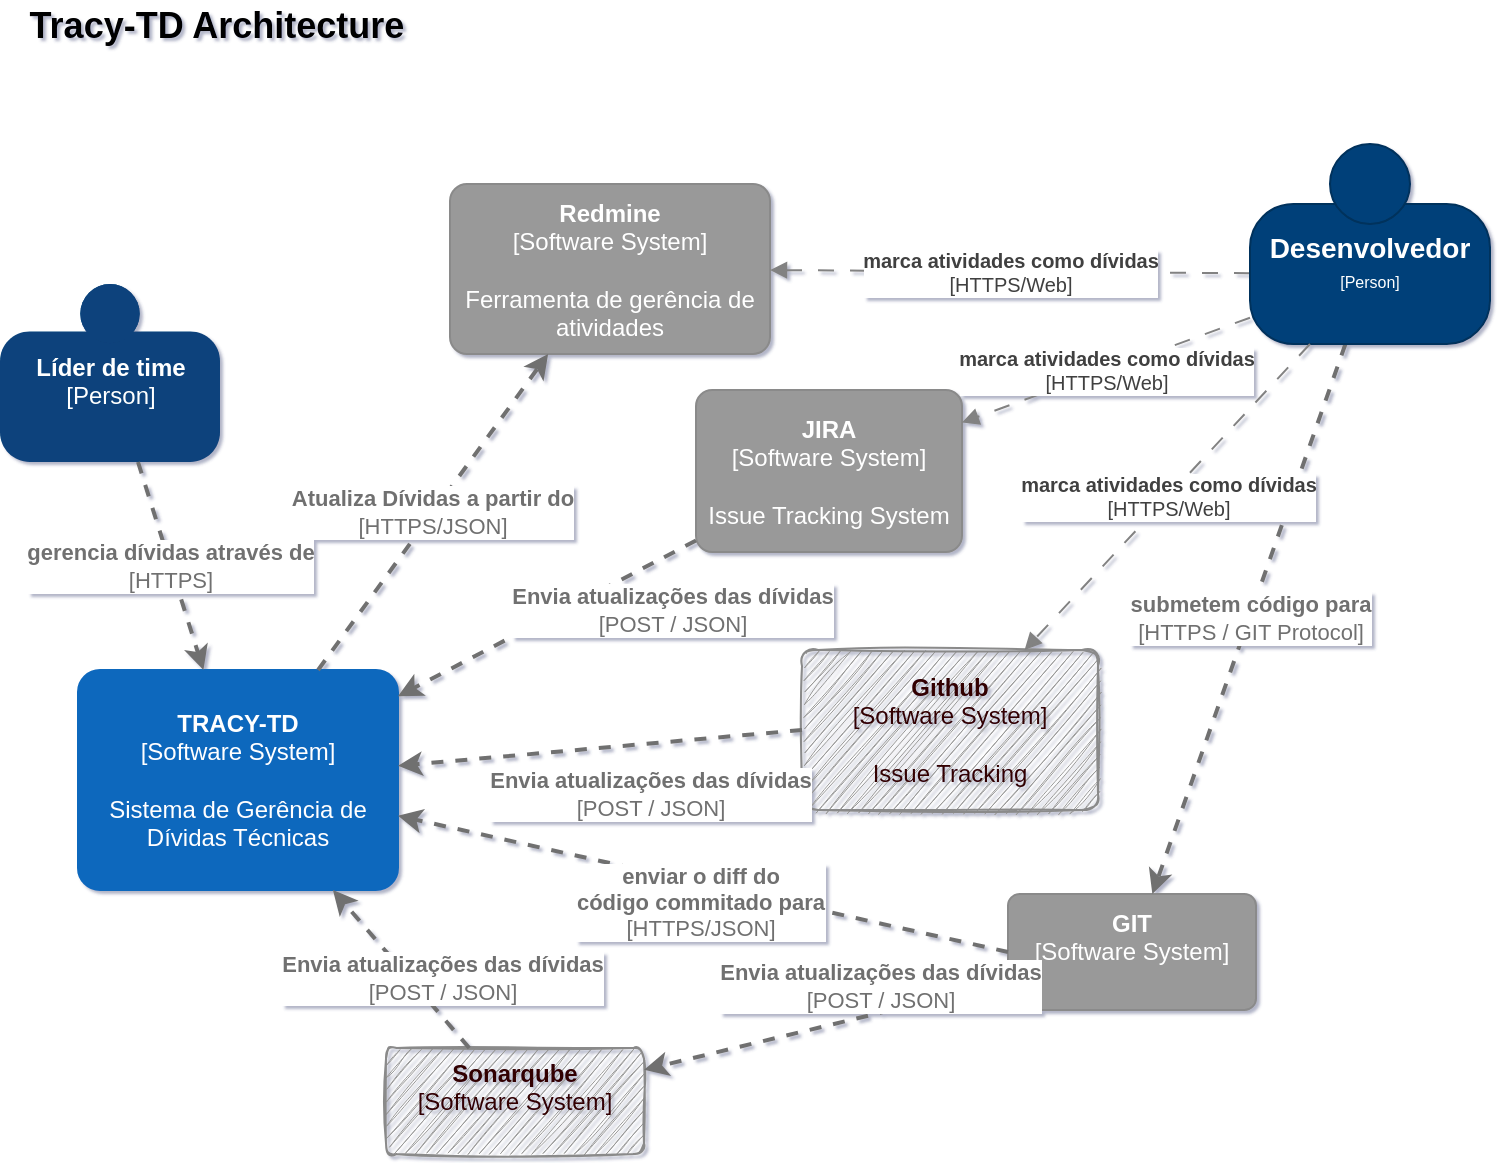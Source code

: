 <mxfile version="19.0.3" type="device" pages="4"><diagram id="gQHlQ4lndHkcEeVauz0A" name="1 - Tracy-TD - System Level"><mxGraphModel dx="733" dy="396" grid="0" gridSize="10" guides="1" tooltips="1" connect="1" arrows="1" fold="1" page="0" pageScale="1" pageWidth="1169" pageHeight="827" math="0" shadow="1"><root><mxCell id="0"/><mxCell id="1" parent="0"/><object placeholders="1" c4Name="Líder de time" c4Type="Person" c4Description="" label="&lt;b&gt;%c4Name%&lt;/b&gt;&lt;div&gt;[%c4Type%]&lt;/div&gt;&lt;br&gt;&lt;div&gt;%c4Description%&lt;/div&gt;" tags="" id="XyiYn4PyIxVjNeDZKwPO-1"><mxCell style="html=1;dashed=0;whitespace=wrap;fillColor=#08427b;strokeColor=none;fontColor=#ffffff;shape=mxgraph.c4.person;align=center;metaEdit=1;points=[[0.5,0,0],[1,0.5,0],[1,0.75,0],[0.75,1,0],[0.5,1,0],[0.25,1,0],[0,0.75,0],[0,0.5,0]];metaData={&quot;c4Type&quot;:{&quot;editable&quot;:false}};" parent="1" vertex="1"><mxGeometry x="221" y="207" width="110" height="89" as="geometry"/></mxCell></object><object placeholders="1" c4Name="TRACY-TD" c4Type="Software System" c4Description="Sistema de Gerência de Dívidas Técnicas" label="&lt;b&gt;%c4Name%&lt;/b&gt;&lt;div&gt;[%c4Type%]&lt;/div&gt;&lt;br&gt;&lt;div&gt;%c4Description%&lt;/div&gt;" link="data:page/id,bNbior7N5j1gQgMDkXlz" id="XyiYn4PyIxVjNeDZKwPO-2"><mxCell style="rounded=1;whiteSpace=wrap;html=1;labelBackgroundColor=none;fillColor=#1168BD;fontColor=#ffffff;align=center;arcSize=10;strokeColor=#1168BD;metaEdit=1;metaData={&quot;c4Type&quot;:{&quot;editable&quot;:false}};points=[[0.25,0,0],[0.5,0,0],[0.75,0,0],[1,0.25,0],[1,0.5,0],[1,0.75,0],[0.75,1,0],[0.5,1,0],[0.25,1,0],[0,0.75,0],[0,0.5,0],[0,0.25,0]];" parent="1" vertex="1"><mxGeometry x="260" y="400" width="160" height="110.0" as="geometry"/></mxCell></object><object placeholders="1" c4Type="Relationship" c4Technology="HTTPS" c4Description="gerencia dívidas através de" label="&lt;div style=&quot;text-align: left&quot;&gt;&lt;div style=&quot;text-align: center&quot;&gt;&lt;b&gt;%c4Description%&lt;/b&gt;&lt;/div&gt;&lt;div style=&quot;text-align: center&quot;&gt;[%c4Technology%]&lt;/div&gt;&lt;/div&gt;" id="XyiYn4PyIxVjNeDZKwPO-4"><mxCell style="edgeStyle=none;rounded=0;html=1;jettySize=auto;orthogonalLoop=1;strokeColor=#707070;strokeWidth=2;fontColor=#707070;jumpStyle=none;dashed=1;metaEdit=1;metaData={&quot;c4Type&quot;:{&quot;editable&quot;:false}};" parent="1" source="XyiYn4PyIxVjNeDZKwPO-1" target="XyiYn4PyIxVjNeDZKwPO-2" edge="1"><mxGeometry width="160" relative="1" as="geometry"><mxPoint x="230" y="330" as="sourcePoint"/><mxPoint x="410" y="410" as="targetPoint"/></mxGeometry></mxCell></object><object placeholders="1" c4Name="Redmine" c4Type="Software System" c4Description="Ferramenta de gerência de atividades" label="&lt;b&gt;%c4Name%&lt;/b&gt;&lt;div&gt;[%c4Type%]&lt;/div&gt;&lt;br&gt;&lt;div&gt;%c4Description%&lt;/div&gt;" id="XyiYn4PyIxVjNeDZKwPO-5"><mxCell style="rounded=1;whiteSpace=wrap;html=1;labelBackgroundColor=none;fillColor=#999999;fontColor=#ffffff;align=center;arcSize=10;strokeColor=#8A8A8A;metaEdit=1;metaData={&quot;c4Type&quot;:{&quot;editable&quot;:false}};points=[[0.25,0,0],[0.5,0,0],[0.75,0,0],[1,0.25,0],[1,0.5,0],[1,0.75,0],[0.75,1,0],[0.5,1,0],[0.25,1,0],[0,0.75,0],[0,0.5,0],[0,0.25,0]];" parent="1" vertex="1"><mxGeometry x="446" y="157" width="160" height="85" as="geometry"/></mxCell></object><object label="&lt;b&gt;%name%&lt;/b&gt;&lt;br style=&quot;font-size: 10px&quot;&gt;[%technology%]" placeholders="1" name="marca atividades como dívidas" technology="HTTPS/Web" id="XyiYn4PyIxVjNeDZKwPO-9"><mxCell style="endArrow=block;html=1;fontSize=10;fontColor=#404040;strokeWidth=1;endFill=1;dashed=1;dashPattern=8 8;strokeColor=#828282;elbow=vertical;" parent="1" source="XyiYn4PyIxVjNeDZKwPO-7" target="XyiYn4PyIxVjNeDZKwPO-5" edge="1"><mxGeometry width="50" height="50" relative="1" as="geometry"><mxPoint x="330" y="350" as="sourcePoint"/><mxPoint x="530" y="350" as="targetPoint"/></mxGeometry></mxCell></object><object placeholders="1" c4Type="Relationship" c4Technology="HTTPS/JSON" c4Description="Atualiza Dívidas a partir do" label="&lt;div style=&quot;text-align: left&quot;&gt;&lt;div style=&quot;text-align: center&quot;&gt;&lt;b&gt;%c4Description%&lt;/b&gt;&lt;/div&gt;&lt;div style=&quot;text-align: center&quot;&gt;[%c4Technology%]&lt;/div&gt;&lt;/div&gt;" id="XyiYn4PyIxVjNeDZKwPO-10"><mxCell style="edgeStyle=none;rounded=0;html=1;jettySize=auto;orthogonalLoop=1;strokeColor=#707070;strokeWidth=2;fontColor=#707070;jumpStyle=none;dashed=1;metaEdit=1;metaData={&quot;c4Type&quot;:{&quot;editable&quot;:false}};" parent="1" source="XyiYn4PyIxVjNeDZKwPO-2" target="XyiYn4PyIxVjNeDZKwPO-5" edge="1"><mxGeometry width="160" relative="1" as="geometry"><mxPoint x="350" y="350" as="sourcePoint"/><mxPoint x="510" y="350" as="targetPoint"/></mxGeometry></mxCell></object><object placeholders="1" c4Name="GIT" c4Type="Software System" c4Description="" label="&lt;b&gt;%c4Name%&lt;/b&gt;&lt;div&gt;[%c4Type%]&lt;/div&gt;&lt;br&gt;&lt;div&gt;%c4Description%&lt;/div&gt;" id="XyiYn4PyIxVjNeDZKwPO-11"><mxCell style="rounded=1;whiteSpace=wrap;html=1;labelBackgroundColor=none;fillColor=#999999;fontColor=#ffffff;align=center;arcSize=10;strokeColor=#8A8A8A;metaEdit=1;metaData={&quot;c4Type&quot;:{&quot;editable&quot;:false}};points=[[0.25,0,0],[0.5,0,0],[0.75,0,0],[1,0.25,0],[1,0.5,0],[1,0.75,0],[0.75,1,0],[0.5,1,0],[0.25,1,0],[0,0.75,0],[0,0.5,0],[0,0.25,0]];" parent="1" vertex="1"><mxGeometry x="725" y="512" width="124" height="58" as="geometry"/></mxCell></object><object placeholders="1" c4Type="Relationship" c4Technology="HTTPS / GIT Protocol" c4Description="submetem código para" label="&lt;div style=&quot;text-align: left&quot;&gt;&lt;div style=&quot;text-align: center&quot;&gt;&lt;b&gt;%c4Description%&lt;/b&gt;&lt;/div&gt;&lt;div style=&quot;text-align: center&quot;&gt;[%c4Technology%]&lt;/div&gt;&lt;/div&gt;" id="XyiYn4PyIxVjNeDZKwPO-12"><mxCell style="edgeStyle=none;rounded=0;html=1;jettySize=auto;orthogonalLoop=1;strokeColor=#707070;strokeWidth=2;fontColor=#707070;jumpStyle=none;dashed=1;metaEdit=1;metaData={&quot;c4Type&quot;:{&quot;editable&quot;:false}};" parent="1" source="XyiYn4PyIxVjNeDZKwPO-7" target="XyiYn4PyIxVjNeDZKwPO-11" edge="1"><mxGeometry width="160" relative="1" as="geometry"><mxPoint x="830" y="260" as="sourcePoint"/><mxPoint x="990" y="260" as="targetPoint"/></mxGeometry></mxCell></object><object placeholders="1" c4Type="Relationship" c4Technology="HTTPS/JSON" c4Description="enviar o diff do &#10;código commitado para" label="&lt;div style=&quot;text-align: left&quot;&gt;&lt;div style=&quot;text-align: center&quot;&gt;&lt;b&gt;%c4Description%&lt;/b&gt;&lt;/div&gt;&lt;div style=&quot;text-align: center&quot;&gt;[%c4Technology%]&lt;/div&gt;&lt;/div&gt;" id="XyiYn4PyIxVjNeDZKwPO-13"><mxCell style="edgeStyle=none;rounded=0;html=1;jettySize=auto;orthogonalLoop=1;strokeColor=#707070;strokeWidth=2;fontColor=#707070;jumpStyle=none;dashed=1;metaEdit=1;metaData={&quot;c4Type&quot;:{&quot;editable&quot;:false}};exitX=0;exitY=0.5;exitDx=0;exitDy=0;exitPerimeter=0;" parent="1" source="XyiYn4PyIxVjNeDZKwPO-11" target="XyiYn4PyIxVjNeDZKwPO-2" edge="1"><mxGeometry x="-0.001" y="9" width="160" relative="1" as="geometry"><mxPoint x="700" y="480" as="sourcePoint"/><mxPoint x="860" y="480" as="targetPoint"/><mxPoint as="offset"/></mxGeometry></mxCell></object><object placeholders="1" c4Name="JIRA" c4Type="Software System" c4Description="Issue Tracking System" label="&lt;b&gt;%c4Name%&lt;/b&gt;&lt;div&gt;[%c4Type%]&lt;/div&gt;&lt;br&gt;&lt;div&gt;%c4Description%&lt;/div&gt;" id="xDXbd8ILtimjp-DFO2q4-2"><mxCell style="rounded=1;whiteSpace=wrap;html=1;labelBackgroundColor=none;fillColor=#999999;fontColor=#ffffff;align=center;arcSize=10;strokeColor=#8A8A8A;metaEdit=1;metaData={&quot;c4Type&quot;:{&quot;editable&quot;:false}};points=[[0.25,0,0],[0.5,0,0],[0.75,0,0],[1,0.25,0],[1,0.5,0],[1,0.75,0],[0.75,1,0],[0.5,1,0],[0.25,1,0],[0,0.75,0],[0,0.5,0],[0,0.25,0]];" parent="1" vertex="1"><mxGeometry x="569" y="260" width="133" height="81" as="geometry"/></mxCell></object><object placeholders="1" c4Name="Sonarqube" c4Type="Software System" c4Description="" label="&lt;b&gt;%c4Name%&lt;/b&gt;&lt;div&gt;[%c4Type%]&lt;/div&gt;&lt;br&gt;&lt;div&gt;%c4Description%&lt;/div&gt;" id="m8lyzQSYIBGPUyTp8qtG-1"><mxCell style="rounded=1;whiteSpace=wrap;html=1;labelBackgroundColor=none;fillColor=#999999;fontColor=#330000;align=center;arcSize=10;strokeColor=#8A8A8A;metaEdit=1;metaData={&quot;c4Type&quot;:{&quot;editable&quot;:false}};points=[[0.25,0,0],[0.5,0,0],[0.75,0,0],[1,0.25,0],[1,0.5,0],[1,0.75,0],[0.75,1,0],[0.5,1,0],[0.25,1,0],[0,0.75,0],[0,0.5,0],[0,0.25,0]];sketch=1;" parent="1" vertex="1"><mxGeometry x="414" y="589" width="129" height="53" as="geometry"/></mxCell></object><object placeholders="1" c4Name="Github" c4Type="Software System" c4Description="Issue Tracking" label="&lt;b&gt;%c4Name%&lt;/b&gt;&lt;div&gt;[%c4Type%]&lt;/div&gt;&lt;br&gt;&lt;div&gt;%c4Description%&lt;/div&gt;" id="m8lyzQSYIBGPUyTp8qtG-2"><mxCell style="rounded=1;whiteSpace=wrap;html=1;labelBackgroundColor=none;fillColor=#999999;fontColor=#330000;align=center;arcSize=10;strokeColor=#8A8A8A;metaEdit=1;metaData={&quot;c4Type&quot;:{&quot;editable&quot;:false}};points=[[0.25,0,0],[0.5,0,0],[0.75,0,0],[1,0.25,0],[1,0.5,0],[1,0.75,0],[0.75,1,0],[0.5,1,0],[0.25,1,0],[0,0.75,0],[0,0.5,0],[0,0.25,0]];sketch=1;" parent="1" vertex="1"><mxGeometry x="622" y="390" width="148" height="80" as="geometry"/></mxCell></object><object placeholders="1" c4Type="Relationship" c4Technology="POST / JSON" c4Description="Envia atualizações das dívidas" label="&lt;div style=&quot;text-align: left&quot;&gt;&lt;div style=&quot;text-align: center&quot;&gt;&lt;b&gt;%c4Description%&lt;/b&gt;&lt;/div&gt;&lt;div style=&quot;text-align: center&quot;&gt;[%c4Technology%]&lt;/div&gt;&lt;/div&gt;" id="JWe1_PpYzIIziXBhXTY2-1"><mxCell style="edgeStyle=none;rounded=0;html=1;jettySize=auto;orthogonalLoop=1;strokeColor=#707070;strokeWidth=2;fontColor=#707070;jumpStyle=none;dashed=1;metaEdit=1;metaData={&quot;c4Type&quot;:{&quot;editable&quot;:false}};" parent="1" source="xDXbd8ILtimjp-DFO2q4-2" target="XyiYn4PyIxVjNeDZKwPO-2" edge="1"><mxGeometry x="-0.683" y="25" width="160" relative="1" as="geometry"><mxPoint x="430" y="443.182" as="sourcePoint"/><mxPoint x="600" y="396.818" as="targetPoint"/><mxPoint as="offset"/></mxGeometry></mxCell></object><mxCell id="cqm7Cu28Ej6xyxISQ8nn-1" value="Tracy-TD Architecture" style="text;html=1;resizable=0;autosize=1;align=center;verticalAlign=middle;points=[];fillColor=none;strokeColor=none;rounded=0;dashed=1;dashPattern=1 1;fontSize=18;fontStyle=1;horizontal=1;" parent="1" vertex="1"><mxGeometry x="230" y="65" width="197" height="26" as="geometry"/></mxCell><object placeholders="1" c4Type="Relationship" c4Technology="POST / JSON" c4Description="Envia atualizações das dívidas" label="&lt;div style=&quot;text-align: left&quot;&gt;&lt;div style=&quot;text-align: center&quot;&gt;&lt;b&gt;%c4Description%&lt;/b&gt;&lt;/div&gt;&lt;div style=&quot;text-align: center&quot;&gt;[%c4Technology%]&lt;/div&gt;&lt;/div&gt;" id="Bw43M8xRURyEho7qlRCS-1"><mxCell style="edgeStyle=none;rounded=0;html=1;jettySize=auto;orthogonalLoop=1;strokeColor=#707070;strokeWidth=2;fontColor=#707070;jumpStyle=none;dashed=1;metaEdit=1;metaData={&quot;c4Type&quot;:{&quot;editable&quot;:false}};" parent="1" source="m8lyzQSYIBGPUyTp8qtG-1" target="XyiYn4PyIxVjNeDZKwPO-2" edge="1"><mxGeometry x="-0.325" y="-12" width="160" relative="1" as="geometry"><mxPoint x="1024.035" y="310" as="sourcePoint"/><mxPoint x="969.965" y="439.5" as="targetPoint"/><mxPoint y="-1" as="offset"/></mxGeometry></mxCell></object><object placeholders="1" c4Type="Relationship" c4Technology="POST / JSON" c4Description="Envia atualizações das dívidas" label="&lt;div style=&quot;text-align: left&quot;&gt;&lt;div style=&quot;text-align: center&quot;&gt;&lt;b&gt;%c4Description%&lt;/b&gt;&lt;/div&gt;&lt;div style=&quot;text-align: center&quot;&gt;[%c4Technology%]&lt;/div&gt;&lt;/div&gt;" id="ZoRzR7BcEj7YKFJuv60k-1"><mxCell style="edgeStyle=none;rounded=0;html=1;jettySize=auto;orthogonalLoop=1;strokeColor=#707070;strokeWidth=2;fontColor=#707070;jumpStyle=none;dashed=1;metaEdit=1;metaData={&quot;c4Type&quot;:{&quot;editable&quot;:false}};" parent="1" source="XyiYn4PyIxVjNeDZKwPO-11" target="m8lyzQSYIBGPUyTp8qtG-1" edge="1"><mxGeometry x="-0.325" y="-12" width="160" relative="1" as="geometry"><mxPoint x="1034.035" y="320" as="sourcePoint"/><mxPoint x="979.965" y="449.5" as="targetPoint"/><mxPoint y="-1" as="offset"/></mxGeometry></mxCell></object><mxCell id="ZoRzR7BcEj7YKFJuv60k-2" value="" style="group" parent="1" vertex="1" connectable="0"><mxGeometry x="846" y="137" width="120" height="100" as="geometry"/></mxCell><object label="&lt;div style=&quot;color: rgb(255 , 255 , 255) ; white-space: normal&quot;&gt;&lt;span style=&quot;font-size: 14px&quot;&gt;&lt;b&gt;%name%&lt;/b&gt;&lt;/span&gt;&lt;/div&gt;&lt;div style=&quot;color: rgb(255 , 255 , 255) ; white-space: normal&quot;&gt;&lt;font style=&quot;font-size: 8px&quot;&gt;[Person]&lt;/font&gt;&lt;/div&gt;&lt;div style=&quot;color: rgb(255 , 255 , 255) ; white-space: normal ; font-size: 8px&quot;&gt;&lt;span style=&quot;font-size: x-small&quot;&gt;&lt;br&gt;&lt;/span&gt;&lt;/div&gt;&lt;div style=&quot;color: rgb(255 , 255 , 255) ; white-space: normal&quot;&gt;&lt;font size=&quot;1&quot;&gt;%description%&lt;/font&gt;&lt;/div&gt;" name="Desenvolvedor" description="" placeholders="1" id="XyiYn4PyIxVjNeDZKwPO-7"><mxCell style="rounded=1;whiteSpace=wrap;html=1;strokeColor=#00315C;fillColor=#004179;fontColor=#000000;arcSize=31;" parent="ZoRzR7BcEj7YKFJuv60k-2" vertex="1"><mxGeometry y="30" width="120" height="70" as="geometry"/></mxCell></object><mxCell id="XyiYn4PyIxVjNeDZKwPO-8" value="" style="ellipse;whiteSpace=wrap;html=1;aspect=fixed;strokeColor=#00315C;fillColor=#004179;fontColor=#000000;" parent="ZoRzR7BcEj7YKFJuv60k-2" vertex="1"><mxGeometry x="40" width="40" height="40" as="geometry"/></mxCell><object label="&lt;b&gt;%name%&lt;/b&gt;&lt;br style=&quot;font-size: 10px&quot;&gt;[%technology%]" placeholders="1" name="marca atividades como dívidas" technology="HTTPS/Web" id="ZoRzR7BcEj7YKFJuv60k-4"><mxCell style="endArrow=block;html=1;fontSize=10;fontColor=#404040;strokeWidth=1;endFill=1;dashed=1;dashPattern=8 8;strokeColor=#828282;elbow=vertical;" parent="1" source="XyiYn4PyIxVjNeDZKwPO-7" target="xDXbd8ILtimjp-DFO2q4-2" edge="1"><mxGeometry width="50" height="50" relative="1" as="geometry"><mxPoint x="854" y="285.603" as="sourcePoint"/><mxPoint x="755" y="326.197" as="targetPoint"/></mxGeometry></mxCell></object><object label="&lt;b&gt;%name%&lt;/b&gt;&lt;br style=&quot;font-size: 10px&quot;&gt;[%technology%]" placeholders="1" name="marca atividades como dívidas" technology="HTTPS/Web" id="ZoRzR7BcEj7YKFJuv60k-5"><mxCell style="endArrow=block;html=1;fontSize=10;fontColor=#404040;strokeWidth=1;endFill=1;dashed=1;dashPattern=8 8;strokeColor=#828282;elbow=vertical;exitX=0.25;exitY=1;exitDx=0;exitDy=0;" parent="1" source="XyiYn4PyIxVjNeDZKwPO-7" target="m8lyzQSYIBGPUyTp8qtG-2" edge="1"><mxGeometry width="50" height="50" relative="1" as="geometry"><mxPoint x="858.619" y="247" as="sourcePoint"/><mxPoint x="755" y="310.203" as="targetPoint"/></mxGeometry></mxCell></object><object placeholders="1" c4Type="Relationship" c4Technology="POST / JSON" c4Description="Envia atualizações das dívidas" label="&lt;div style=&quot;text-align: left&quot;&gt;&lt;div style=&quot;text-align: center&quot;&gt;&lt;b&gt;%c4Description%&lt;/b&gt;&lt;/div&gt;&lt;div style=&quot;text-align: center&quot;&gt;[%c4Technology%]&lt;/div&gt;&lt;/div&gt;" id="ZoRzR7BcEj7YKFJuv60k-6"><mxCell style="edgeStyle=none;rounded=0;html=1;jettySize=auto;orthogonalLoop=1;strokeColor=#707070;strokeWidth=2;fontColor=#707070;jumpStyle=none;dashed=1;metaEdit=1;metaData={&quot;c4Type&quot;:{&quot;editable&quot;:false}};exitX=0;exitY=0.5;exitDx=0;exitDy=0;exitPerimeter=0;" parent="1" source="m8lyzQSYIBGPUyTp8qtG-2" target="XyiYn4PyIxVjNeDZKwPO-2" edge="1"><mxGeometry x="-0.226" y="25" width="160" relative="1" as="geometry"><mxPoint x="579" y="345.269" as="sourcePoint"/><mxPoint x="430" y="423.173" as="targetPoint"/><mxPoint as="offset"/></mxGeometry></mxCell></object></root></mxGraphModel></diagram><diagram id="bNbior7N5j1gQgMDkXlz" name="2 - Container - Tracy-TD"><mxGraphModel dx="1125" dy="609" grid="0" gridSize="10" guides="1" tooltips="1" connect="1" arrows="1" fold="1" page="0" pageScale="1" pageWidth="1169" pageHeight="827" math="0" shadow="1"><root><mxCell id="7uEGuv4IaU5czAEzpj-u-0"/><mxCell id="7uEGuv4IaU5czAEzpj-u-1" parent="7uEGuv4IaU5czAEzpj-u-0"/><object placeholders="1" c4Name="tracy-td" c4Type="ExecutionEnvironment" c4Application="TRACY-TD" label="&lt;div style=&quot;text-align: left&quot;&gt;%c4Name%&lt;/div&gt;&lt;div style=&quot;text-align: left&quot;&gt;[%c4Application%]&lt;/div&gt;" tags="" id="USqVB9Z3-tWnX-m42FPh-0"><mxCell style="rounded=1;whiteSpace=wrap;html=1;labelBackgroundColor=none;fillColor=#ffffff;fontColor=#000000;align=left;arcSize=5;strokeColor=#000000;verticalAlign=bottom;metaEdit=1;metaData={&quot;c4Type&quot;:{&quot;editable&quot;:false}};points=[[0.25,0,0],[0.5,0,0],[0.75,0,0],[1,0.25,0],[1,0.5,0],[1,0.75,0],[0.75,1,0],[0.5,1,0],[0.25,1,0],[0,0.75,0],[0,0.5,0],[0,0.25,0]];" parent="7uEGuv4IaU5czAEzpj-u-1" vertex="1"><mxGeometry x="260" y="414" width="521" height="360" as="geometry"/></mxCell></object><UserObject label="Container Linux&lt;br&gt;Porta: 5432&amp;nbsp;" tags="deployment" id="8Ybj-uRZXwWA1BMEUsqj-0"><mxCell style="rounded=1;whiteSpace=wrap;html=1;arcSize=5;align=left;verticalAlign=bottom;fontSize=9;strokeWidth=1;dashed=1;dashPattern=1 1;" vertex="1" parent="7uEGuv4IaU5czAEzpj-u-1"><mxGeometry x="564" y="640" width="197" height="127" as="geometry"/></mxCell></UserObject><UserObject label="JRE / Container Linux" tags="deployment" id="2OE9AumgAKyBpzqczc6d-5"><mxCell style="rounded=1;whiteSpace=wrap;html=1;arcSize=5;align=left;verticalAlign=bottom;fontSize=9;strokeWidth=1;dashed=1;dashPattern=1 1;" parent="7uEGuv4IaU5czAEzpj-u-1" vertex="1"><mxGeometry x="557" y="422.5" width="215" height="172.5" as="geometry"/></mxCell></UserObject><UserObject label="Apache Tomcat&lt;br&gt;portas: 9090,&amp;nbsp;" tags="deployment" id="2OE9AumgAKyBpzqczc6d-4"><mxCell style="rounded=1;whiteSpace=wrap;html=1;arcSize=5;align=left;verticalAlign=bottom;fontSize=9;strokeWidth=1;dashed=1;dashPattern=1 1;" parent="7uEGuv4IaU5czAEzpj-u-1" vertex="1"><mxGeometry x="568" y="429" width="190" height="145" as="geometry"/></mxCell></UserObject><UserObject label="Linux" tags="deployment" id="2OE9AumgAKyBpzqczc6d-3"><mxCell style="rounded=1;whiteSpace=wrap;html=1;arcSize=5;align=left;verticalAlign=bottom;fontSize=9;strokeWidth=1;dashed=1;dashPattern=1 1;" parent="7uEGuv4IaU5czAEzpj-u-1" vertex="1"><mxGeometry x="272" y="423.5" width="209" height="172.5" as="geometry"/></mxCell></UserObject><UserObject label="Nginx&lt;br&gt;portas: 443, 80" tags="deployment" id="2OE9AumgAKyBpzqczc6d-2"><mxCell style="rounded=1;whiteSpace=wrap;html=1;arcSize=5;align=left;verticalAlign=bottom;fontSize=9;strokeWidth=1;dashed=1;dashPattern=1 1;" parent="7uEGuv4IaU5czAEzpj-u-1" vertex="1"><mxGeometry x="283" y="431" width="186" height="143" as="geometry"/></mxCell></UserObject><object placeholders="1" c4Name="Líder de TIME" c4Type="Person" c4Description="" label="&lt;b&gt;%c4Name%&lt;/b&gt;&lt;div&gt;[%c4Type%]&lt;/div&gt;&lt;br&gt;&lt;div&gt;%c4Description%&lt;/div&gt;" id="pJzFcR3J-kTk74LP6eUB-0"><mxCell style="html=1;dashed=0;whitespace=wrap;fillColor=#08427b;strokeColor=none;fontColor=#ffffff;shape=mxgraph.c4.person;align=center;metaEdit=1;points=[[0.5,0,0],[1,0.5,0],[1,0.75,0],[0.75,1,0],[0.5,1,0],[0.25,1,0],[0,0.75,0],[0,0.5,0]];metaData={&quot;c4Type&quot;:{&quot;editable&quot;:false}};" parent="7uEGuv4IaU5czAEzpj-u-1" vertex="1"><mxGeometry x="310" y="180" width="110.0" height="140" as="geometry"/></mxCell></object><object placeholders="1" c4Type="Relationship" c4Technology="HTTPS:443" c4Description="gerencia dívidas através de" label="&lt;div style=&quot;text-align: left&quot;&gt;&lt;div style=&quot;text-align: center&quot;&gt;&lt;b&gt;%c4Description%&lt;/b&gt;&lt;/div&gt;&lt;div style=&quot;text-align: center&quot;&gt;[%c4Technology%]&lt;/div&gt;&lt;/div&gt;" id="pJzFcR3J-kTk74LP6eUB-1"><mxCell style="edgeStyle=none;rounded=0;html=1;jettySize=auto;orthogonalLoop=1;strokeColor=#707070;strokeWidth=2;fontColor=#707070;jumpStyle=none;dashed=1;metaEdit=1;metaData={&quot;c4Type&quot;:{&quot;editable&quot;:false}};" parent="7uEGuv4IaU5czAEzpj-u-1" source="pJzFcR3J-kTk74LP6eUB-0" target="USqVB9Z3-tWnX-m42FPh-1" edge="1"><mxGeometry width="160" relative="1" as="geometry"><mxPoint x="280" y="200" as="sourcePoint"/><mxPoint x="394.024" y="270" as="targetPoint"/></mxGeometry></mxCell></object><object placeholders="1" c4Name="Redmine" c4Type="Software System" c4Description="Ferramenta de gerência de atividades" label="&lt;b&gt;%c4Name%&lt;/b&gt;&lt;div&gt;[%c4Type%]&lt;/div&gt;&lt;br&gt;&lt;div&gt;%c4Description%&lt;/div&gt;" id="pJzFcR3J-kTk74LP6eUB-2"><mxCell style="rounded=1;whiteSpace=wrap;html=1;labelBackgroundColor=none;fillColor=#999999;fontColor=#ffffff;align=center;arcSize=10;strokeColor=#8A8A8A;metaEdit=1;metaData={&quot;c4Type&quot;:{&quot;editable&quot;:false}};points=[[0.25,0,0],[0.5,0,0],[0.75,0,0],[1,0.25,0],[1,0.5,0],[1,0.75,0],[0.75,1,0],[0.5,1,0],[0.25,1,0],[0,0.75,0],[0,0.5,0],[0,0.25,0]];" parent="7uEGuv4IaU5czAEzpj-u-1" vertex="1"><mxGeometry x="505" y="220" width="160" height="110.0" as="geometry"/></mxCell></object><object label="&lt;div style=&quot;color: rgb(255 , 255 , 255) ; white-space: normal&quot;&gt;&lt;span style=&quot;font-size: 14px&quot;&gt;&lt;b&gt;%name%&lt;/b&gt;&lt;/span&gt;&lt;/div&gt;&lt;div style=&quot;color: rgb(255 , 255 , 255) ; white-space: normal&quot;&gt;&lt;font style=&quot;font-size: 8px&quot;&gt;[Person]&lt;/font&gt;&lt;/div&gt;&lt;div style=&quot;color: rgb(255 , 255 , 255) ; white-space: normal ; font-size: 8px&quot;&gt;&lt;span style=&quot;font-size: x-small&quot;&gt;&lt;br&gt;&lt;/span&gt;&lt;/div&gt;&lt;div style=&quot;color: rgb(255 , 255 , 255) ; white-space: normal&quot;&gt;&lt;font size=&quot;1&quot;&gt;%description%&lt;/font&gt;&lt;/div&gt;" name="Desenvolvedor" description="" placeholders="1" id="pJzFcR3J-kTk74LP6eUB-3"><mxCell style="rounded=1;whiteSpace=wrap;html=1;strokeColor=#00315C;fillColor=#004179;fontColor=#000000;arcSize=31;" parent="7uEGuv4IaU5czAEzpj-u-1" vertex="1"><mxGeometry x="690" y="60" width="120" height="70" as="geometry"/></mxCell></object><mxCell id="pJzFcR3J-kTk74LP6eUB-4" value="" style="ellipse;whiteSpace=wrap;html=1;aspect=fixed;strokeColor=#00315C;fillColor=#004179;fontColor=#000000;" parent="7uEGuv4IaU5czAEzpj-u-1" vertex="1"><mxGeometry x="730" y="30" width="40" height="40" as="geometry"/></mxCell><object label="&lt;b&gt;%name%&lt;/b&gt;&lt;br style=&quot;font-size: 10px&quot;&gt;[%technology%]" placeholders="1" name="marca atividades como dívidas" technology="HTTPS/Web" id="pJzFcR3J-kTk74LP6eUB-5"><mxCell style="endArrow=block;html=1;fontSize=10;fontColor=#404040;strokeWidth=1;endFill=1;dashed=1;dashPattern=8 8;strokeColor=#828282;elbow=vertical;" parent="7uEGuv4IaU5czAEzpj-u-1" source="pJzFcR3J-kTk74LP6eUB-3" target="pJzFcR3J-kTk74LP6eUB-2" edge="1"><mxGeometry width="50" height="50" relative="1" as="geometry"><mxPoint x="380" y="220" as="sourcePoint"/><mxPoint x="580" y="220" as="targetPoint"/></mxGeometry></mxCell></object><object placeholders="1" c4Name="GIT" c4Type="Software System" c4Description="" label="&lt;b&gt;%c4Name%&lt;/b&gt;&lt;div&gt;[%c4Type%]&lt;/div&gt;&lt;br&gt;&lt;div&gt;%c4Description%&lt;/div&gt;" id="pJzFcR3J-kTk74LP6eUB-6"><mxCell style="rounded=1;whiteSpace=wrap;html=1;labelBackgroundColor=none;fillColor=#999999;fontColor=#ffffff;align=center;arcSize=10;strokeColor=#8A8A8A;metaEdit=1;metaData={&quot;c4Type&quot;:{&quot;editable&quot;:false}};points=[[0.25,0,0],[0.5,0,0],[0.75,0,0],[1,0.25,0],[1,0.5,0],[1,0.75,0],[0.75,1,0],[0.5,1,0],[0.25,1,0],[0,0.75,0],[0,0.5,0],[0,0.25,0]];" parent="7uEGuv4IaU5czAEzpj-u-1" vertex="1"><mxGeometry x="810" y="220" width="160" height="110.0" as="geometry"/></mxCell></object><object placeholders="1" c4Type="Relationship" c4Technology="GIT Protocol" c4Description="submetem código para" label="&lt;div style=&quot;text-align: left&quot;&gt;&lt;div style=&quot;text-align: center&quot;&gt;&lt;b&gt;%c4Description%&lt;/b&gt;&lt;/div&gt;&lt;div style=&quot;text-align: center&quot;&gt;[%c4Technology%]&lt;/div&gt;&lt;/div&gt;" id="pJzFcR3J-kTk74LP6eUB-7"><mxCell style="edgeStyle=none;rounded=0;html=1;jettySize=auto;orthogonalLoop=1;strokeColor=#707070;strokeWidth=2;fontColor=#707070;jumpStyle=none;dashed=1;metaEdit=1;metaData={&quot;c4Type&quot;:{&quot;editable&quot;:false}};" parent="7uEGuv4IaU5czAEzpj-u-1" source="pJzFcR3J-kTk74LP6eUB-3" target="pJzFcR3J-kTk74LP6eUB-6" edge="1"><mxGeometry width="160" relative="1" as="geometry"><mxPoint x="880" y="130" as="sourcePoint"/><mxPoint x="1040" y="130" as="targetPoint"/></mxGeometry></mxCell></object><object placeholders="1" c4Name="tracy-front" c4Type="Container" c4Technology="Angular" c4Description="Single Page Application" label="&lt;b&gt;%c4Name%&lt;/b&gt;&lt;div&gt;[%c4Type%: %c4Technology%]&lt;/div&gt;&lt;br&gt;&lt;div&gt;%c4Description%&lt;/div&gt;" link="data:page/id,DOdPGd4Feo7_D7jM0khF" id="USqVB9Z3-tWnX-m42FPh-1"><mxCell style="rounded=1;whiteSpace=wrap;html=1;labelBackgroundColor=none;fillColor=#438DD5;fontColor=#ffffff;align=center;arcSize=10;strokeColor=#3C7FC0;metaEdit=1;metaData={&quot;c4Type&quot;:{&quot;editable&quot;:false}};points=[[0.25,0,0],[0.5,0,0],[0.75,0,0],[1,0.25,0],[1,0.5,0],[1,0.75,0],[0.75,1,0],[0.5,1,0],[0.25,1,0],[0,0.75,0],[0,0.5,0],[0,0.25,0]];" parent="7uEGuv4IaU5czAEzpj-u-1" vertex="1"><mxGeometry x="295" y="440" width="160" height="110.0" as="geometry"/></mxCell></object><object placeholders="1" c4Name="Tracy-API" c4Type="Container" c4Technology="Java / Springboot" c4Description="Provê uma API REST para o front" label="&lt;b&gt;%c4Name%&lt;/b&gt;&lt;div&gt;[%c4Type%: %c4Technology%]&lt;/div&gt;&lt;br&gt;&lt;div&gt;%c4Description%&lt;/div&gt;" link="data:page/id,dhaCDTiXGWUVRBG56g8m" id="USqVB9Z3-tWnX-m42FPh-2"><mxCell style="rounded=1;whiteSpace=wrap;html=1;labelBackgroundColor=none;fillColor=#438DD5;fontColor=#ffffff;align=center;arcSize=10;strokeColor=#3C7FC0;metaEdit=1;metaData={&quot;c4Type&quot;:{&quot;editable&quot;:false}};points=[[0.25,0,0],[0.5,0,0],[0.75,0,0],[1,0.25,0],[1,0.5,0],[1,0.75,0],[0.75,1,0],[0.5,1,0],[0.25,1,0],[0,0.75,0],[0,0.5,0],[0,0.25,0]];" parent="7uEGuv4IaU5czAEzpj-u-1" vertex="1"><mxGeometry x="585" y="440" width="160" height="110.0" as="geometry"/></mxCell></object><object placeholders="1" c4Type="Relationship" c4Technology="https/JSON" c4Description="acessa a api de" label="&lt;div style=&quot;text-align: left&quot;&gt;&lt;div style=&quot;text-align: center&quot;&gt;&lt;b&gt;%c4Description%&lt;/b&gt;&lt;/div&gt;&lt;div style=&quot;text-align: center&quot;&gt;[%c4Technology%]&lt;/div&gt;&lt;/div&gt;" id="USqVB9Z3-tWnX-m42FPh-3"><mxCell style="edgeStyle=none;rounded=0;html=1;jettySize=auto;orthogonalLoop=1;strokeColor=#707070;strokeWidth=2;fontColor=#707070;jumpStyle=none;dashed=1;metaEdit=1;metaData={&quot;c4Type&quot;:{&quot;editable&quot;:false}};" parent="7uEGuv4IaU5czAEzpj-u-1" source="USqVB9Z3-tWnX-m42FPh-1" target="USqVB9Z3-tWnX-m42FPh-2" edge="1"><mxGeometry width="160" relative="1" as="geometry"><mxPoint x="370" y="370" as="sourcePoint"/><mxPoint x="530" y="370" as="targetPoint"/></mxGeometry></mxCell></object><object placeholders="1" c4Type="Database" c4Technology="postgresql" c4Description="Dados sobre as dívidas gerenciadas" label="%c4Type%&lt;div&gt;[Container:&amp;nbsp;%c4Technology%]&lt;/div&gt;&lt;br&gt;&lt;div&gt;%c4Description%&lt;/div&gt;" id="USqVB9Z3-tWnX-m42FPh-4"><mxCell style="shape=cylinder;whiteSpace=wrap;html=1;boundedLbl=1;rounded=0;labelBackgroundColor=none;fillColor=#438DD5;fontSize=12;fontColor=#ffffff;align=center;strokeColor=#3C7FC0;metaEdit=1;points=[[0.5,0,0],[1,0.25,0],[1,0.5,0],[1,0.75,0],[0.5,1,0],[0,0.75,0],[0,0.5,0],[0,0.25,0]];metaData={&quot;c4Type&quot;:{&quot;editable&quot;:false}};" parent="7uEGuv4IaU5czAEzpj-u-1" vertex="1"><mxGeometry x="600" y="644" width="130" height="104" as="geometry"/></mxCell></object><object placeholders="1" c4Type="Relationship" c4Technology="SQL / Hibernate (JPA)" c4Description="consulta dados de" label="&lt;div style=&quot;text-align: left&quot;&gt;&lt;div style=&quot;text-align: center&quot;&gt;&lt;b&gt;%c4Description%&lt;/b&gt;&lt;/div&gt;&lt;div style=&quot;text-align: center&quot;&gt;[%c4Technology%]&lt;/div&gt;&lt;/div&gt;" id="USqVB9Z3-tWnX-m42FPh-5"><mxCell style="edgeStyle=none;rounded=0;html=1;jettySize=auto;orthogonalLoop=1;strokeColor=#707070;strokeWidth=2;fontColor=#707070;jumpStyle=none;dashed=1;metaEdit=1;metaData={&quot;c4Type&quot;:{&quot;editable&quot;:false}};" parent="7uEGuv4IaU5czAEzpj-u-1" source="USqVB9Z3-tWnX-m42FPh-2" target="USqVB9Z3-tWnX-m42FPh-4" edge="1"><mxGeometry x="0.408" y="13" width="160" relative="1" as="geometry"><mxPoint x="400" y="810" as="sourcePoint"/><mxPoint x="560" y="810" as="targetPoint"/><mxPoint as="offset"/></mxGeometry></mxCell></object><object placeholders="1" c4Type="Relationship" c4Technology="HTTPS/JSON" c4Description="enviar o diff do &#10;código commitado para" label="&lt;div style=&quot;text-align: left&quot;&gt;&lt;div style=&quot;text-align: center&quot;&gt;&lt;b&gt;%c4Description%&lt;/b&gt;&lt;/div&gt;&lt;div style=&quot;text-align: center&quot;&gt;[%c4Technology%]&lt;/div&gt;&lt;/div&gt;" id="pJzFcR3J-kTk74LP6eUB-8"><mxCell style="edgeStyle=none;rounded=0;html=1;jettySize=auto;orthogonalLoop=1;strokeColor=#707070;strokeWidth=2;fontColor=#707070;jumpStyle=none;dashed=1;metaEdit=1;metaData={&quot;c4Type&quot;:{&quot;editable&quot;:false}};" parent="7uEGuv4IaU5czAEzpj-u-1" source="pJzFcR3J-kTk74LP6eUB-6" target="USqVB9Z3-tWnX-m42FPh-2" edge="1"><mxGeometry x="-0.001" y="9" width="160" relative="1" as="geometry"><mxPoint x="750" y="350" as="sourcePoint"/><mxPoint x="470" y="326.818" as="targetPoint"/><mxPoint as="offset"/></mxGeometry></mxCell></object><object label="&lt;b&gt;%name%&lt;/b&gt;&lt;br style=&quot;font-size: 10px&quot;&gt;[%technology%]" placeholders="1" name="atualiza dívidas a partir de" technology="HTTPS / JSON" id="USqVB9Z3-tWnX-m42FPh-6"><mxCell style="endArrow=block;html=1;fontSize=10;fontColor=#404040;strokeWidth=1;endFill=1;dashed=1;dashPattern=8 8;strokeColor=#828282;elbow=vertical;" parent="7uEGuv4IaU5czAEzpj-u-1" source="USqVB9Z3-tWnX-m42FPh-2" target="pJzFcR3J-kTk74LP6eUB-2" edge="1"><mxGeometry width="50" height="50" relative="1" as="geometry"><mxPoint x="560" y="450" as="sourcePoint"/><mxPoint x="760" y="450" as="targetPoint"/></mxGeometry></mxCell></object><object placeholders="1" c4Name="JIRA" c4Type="Software System" c4Description="Issue Tracking System" label="&lt;b&gt;%c4Name%&lt;/b&gt;&lt;div&gt;[%c4Type%]&lt;/div&gt;&lt;br&gt;&lt;div&gt;%c4Description%&lt;/div&gt;" id="VqsMLdi0gidFJLjvD_ip-0"><mxCell style="rounded=1;whiteSpace=wrap;html=1;labelBackgroundColor=none;fillColor=#999999;fontColor=#ffffff;align=center;arcSize=10;strokeColor=#8A8A8A;metaEdit=1;metaData={&quot;c4Type&quot;:{&quot;editable&quot;:false}};points=[[0.25,0,0],[0.5,0,0],[0.75,0,0],[1,0.25,0],[1,0.5,0],[1,0.75,0],[0.75,1,0],[0.5,1,0],[0.25,1,0],[0,0.75,0],[0,0.5,0],[0,0.25,0]];" parent="7uEGuv4IaU5czAEzpj-u-1" vertex="1"><mxGeometry x="961" y="440" width="160" height="110.0" as="geometry"/></mxCell></object><object placeholders="1" c4Type="Relationship" c4Technology="POST / JSON" c4Description="Envia atualizações das dívidas" label="&lt;div style=&quot;text-align: left&quot;&gt;&lt;div style=&quot;text-align: center&quot;&gt;&lt;b&gt;%c4Description%&lt;/b&gt;&lt;/div&gt;&lt;div style=&quot;text-align: center&quot;&gt;[%c4Technology%]&lt;/div&gt;&lt;/div&gt;" id="VqsMLdi0gidFJLjvD_ip-1"><mxCell style="edgeStyle=none;rounded=0;html=1;jettySize=auto;orthogonalLoop=1;strokeColor=#707070;strokeWidth=2;fontColor=#707070;jumpStyle=none;dashed=1;metaEdit=1;metaData={&quot;c4Type&quot;:{&quot;editable&quot;:false}};" parent="7uEGuv4IaU5czAEzpj-u-1" source="VqsMLdi0gidFJLjvD_ip-0" target="USqVB9Z3-tWnX-m42FPh-2" edge="1"><mxGeometry x="-0.063" y="19" width="160" relative="1" as="geometry"><mxPoint x="909.39" y="631.182" as="sourcePoint"/><mxPoint x="871.999" y="588" as="targetPoint"/><mxPoint as="offset"/></mxGeometry></mxCell></object><mxCell id="Fhl8BUqmoJeEkGegh1-P-4" style="edgeStyle=none;rounded=0;orthogonalLoop=1;jettySize=auto;html=1;entryX=0.75;entryY=1;entryDx=0;entryDy=0;fontSize=13;" parent="7uEGuv4IaU5czAEzpj-u-1" source="Fhl8BUqmoJeEkGegh1-P-3" target="2OE9AumgAKyBpzqczc6d-2" edge="1"><mxGeometry relative="1" as="geometry"/></mxCell><mxCell id="Fhl8BUqmoJeEkGegh1-P-3" value="&lt;span style=&quot;color: rgb(0 , 0 , 0) ; font-size: 13px&quot;&gt;O Nginx serve como proxy para todas as requisições da API no tracy-api&lt;/span&gt;" style="shape=note;strokeWidth=2;fontSize=14;size=20;whiteSpace=wrap;html=1;fillColor=#fff2cc;strokeColor=#d6b656;fontColor=#666600;dashed=1;cloneable=0;shadow=0;sketch=0;" parent="7uEGuv4IaU5czAEzpj-u-1" vertex="1"><mxGeometry x="372" y="626" width="147" height="94" as="geometry"/></mxCell></root></mxGraphModel></diagram><diagram id="dhaCDTiXGWUVRBG56g8m" name="3 - Tracy-API"><mxGraphModel dx="875" dy="473" grid="0" gridSize="10" guides="1" tooltips="1" connect="1" arrows="1" fold="1" page="0" pageScale="1" pageWidth="1169" pageHeight="827" math="0" shadow="1"><root><mxCell id="85JZqI7GyI56X_hlfhns-0"/><mxCell id="85JZqI7GyI56X_hlfhns-1" parent="85JZqI7GyI56X_hlfhns-0"/><object c4Name="tracy" c4Type="ExecutionEnvironment" c4Application="Tracy-API" label="&lt;div style=&quot;text-align: left&quot;&gt;%c4Name%&lt;/div&gt;&lt;div style=&quot;text-align: left&quot;&gt;[%c4Application%]&lt;/div&gt;" placeholders="1" id="FRito8JVEcGpsUq7hluf-13"><mxCell style="rounded=1;whiteSpace=wrap;html=1;labelBackgroundColor=none;fillColor=#ffffff;fontColor=#000000;align=left;arcSize=2;strokeColor=#000000;verticalAlign=bottom;metaEdit=1;metaData={&quot;c4Type&quot;:{&quot;editable&quot;:false}};points=[[0.25,0,0],[0.5,0,0],[0.75,0,0],[1,0.25,0],[1,0.5,0],[1,0.75,0],[0.75,1,0],[0.5,1,0],[0.25,1,0],[0,0.75,0],[0,0.5,0],[0,0.25,0]];" parent="85JZqI7GyI56X_hlfhns-1" vertex="1"><mxGeometry x="432" y="411" width="1313" height="830" as="geometry"/></mxCell></object><mxCell id="1XYixoXIbha61gfyLif9-11" value="Autenticação e autorização" style="rounded=1;whiteSpace=wrap;html=1;dashed=1;fontSize=13;strokeWidth=1;arcSize=3;align=left;verticalAlign=bottom;" parent="85JZqI7GyI56X_hlfhns-1" vertex="1"><mxGeometry x="1513" y="620" width="201" height="285" as="geometry"/></mxCell><mxCell id="1XYixoXIbha61gfyLif9-10" value="Configurações" style="rounded=1;whiteSpace=wrap;html=1;dashed=1;fontSize=13;strokeWidth=1;arcSize=3;align=left;verticalAlign=bottom;" parent="85JZqI7GyI56X_hlfhns-1" vertex="1"><mxGeometry x="1502" y="423" width="211" height="190" as="geometry"/></mxCell><mxCell id="1XYixoXIbha61gfyLif9-6" value="Integrações" style="rounded=1;whiteSpace=wrap;html=1;dashed=1;fontSize=13;strokeWidth=1;arcSize=3;align=left;verticalAlign=bottom;" parent="85JZqI7GyI56X_hlfhns-1" vertex="1"><mxGeometry x="488" y="421" width="977" height="191" as="geometry"/></mxCell><mxCell id="1XYixoXIbha61gfyLif9-5" value="Configurações" style="rounded=1;whiteSpace=wrap;html=1;dashed=1;fontSize=13;strokeWidth=1;arcSize=3;align=left;verticalAlign=bottom;" parent="85JZqI7GyI56X_hlfhns-1" vertex="1"><mxGeometry x="485" y="917" width="593" height="287" as="geometry"/></mxCell><mxCell id="1XYixoXIbha61gfyLif9-1" value="CRUDs e Listagens" style="rounded=1;whiteSpace=wrap;html=1;dashed=1;fontSize=13;strokeWidth=1;arcSize=3;align=left;verticalAlign=bottom;" parent="85JZqI7GyI56X_hlfhns-1" vertex="1"><mxGeometry x="493" y="620" width="1013" height="287" as="geometry"/></mxCell><object placeholders="1" c4Name="Redmine" c4Type="Software System" c4Description="Ferramenta de gerência de atividades" label="&lt;b&gt;%c4Name%&lt;/b&gt;&lt;div&gt;[%c4Type%]&lt;/div&gt;&lt;br&gt;&lt;div&gt;%c4Description%&lt;/div&gt;" id="FRito8JVEcGpsUq7hluf-0"><mxCell style="rounded=1;whiteSpace=wrap;html=1;labelBackgroundColor=none;fillColor=#999999;fontColor=#ffffff;align=center;arcSize=10;strokeColor=#8A8A8A;metaEdit=1;metaData={&quot;c4Type&quot;:{&quot;editable&quot;:false}};points=[[0.25,0,0],[0.5,0,0],[0.75,0,0],[1,0.25,0],[1,0.5,0],[1,0.75,0],[0.75,1,0],[0.5,1,0],[0.25,1,0],[0,0.75,0],[0,0.5,0],[0,0.25,0]];" parent="85JZqI7GyI56X_hlfhns-1" vertex="1"><mxGeometry x="496" y="206" width="160" height="110.0" as="geometry"/></mxCell></object><object label="&lt;b&gt;%name%&lt;/b&gt;&lt;br style=&quot;font-size: 10px&quot;&gt;[%technology%]" placeholders="1" name="marca atividades como dívidas" technology="HTTPS/Web" id="FRito8JVEcGpsUq7hluf-3"><mxCell style="endArrow=block;html=1;fontSize=10;fontColor=#404040;strokeWidth=1;endFill=1;dashed=1;dashPattern=8 8;strokeColor=#828282;elbow=vertical;rounded=1;" parent="85JZqI7GyI56X_hlfhns-1" source="FRito8JVEcGpsUq7hluf-1" target="FRito8JVEcGpsUq7hluf-0" edge="1"><mxGeometry x="0.436" y="-53" width="50" height="50" relative="1" as="geometry"><mxPoint x="95" y="208" as="sourcePoint"/><mxPoint x="295" y="208" as="targetPoint"/><mxPoint as="offset"/></mxGeometry></mxCell></object><object placeholders="1" c4Name="GIT" c4Type="Software System" c4Description="" label="&lt;b&gt;%c4Name%&lt;/b&gt;&lt;div&gt;[%c4Type%]&lt;/div&gt;&lt;br&gt;&lt;div&gt;%c4Description%&lt;/div&gt;" id="FRito8JVEcGpsUq7hluf-4"><mxCell style="rounded=1;whiteSpace=wrap;html=1;labelBackgroundColor=none;fillColor=#999999;fontColor=#ffffff;align=center;arcSize=10;strokeColor=#8A8A8A;metaEdit=1;metaData={&quot;c4Type&quot;:{&quot;editable&quot;:false}};points=[[0.25,0,0],[0.5,0,0],[0.75,0,0],[1,0.25,0],[1,0.5,0],[1,0.75,0],[0.75,1,0],[0.5,1,0],[0.25,1,0],[0,0.75,0],[0,0.5,0],[0,0.25,0]];" parent="85JZqI7GyI56X_hlfhns-1" vertex="1"><mxGeometry x="687" y="206" width="160" height="110.0" as="geometry"/></mxCell></object><object placeholders="1" c4Type="Relationship" c4Technology="GIT Protocol" c4Description="submetem código para" label="&lt;div style=&quot;text-align: left&quot;&gt;&lt;div style=&quot;text-align: center&quot;&gt;&lt;b&gt;%c4Description%&lt;/b&gt;&lt;/div&gt;&lt;div style=&quot;text-align: center&quot;&gt;[%c4Technology%]&lt;/div&gt;&lt;/div&gt;" id="FRito8JVEcGpsUq7hluf-5"><mxCell style="edgeStyle=none;rounded=1;html=1;jettySize=auto;orthogonalLoop=1;strokeColor=#707070;strokeWidth=2;fontColor=#707070;jumpStyle=none;dashed=1;metaEdit=1;metaData={&quot;c4Type&quot;:{&quot;editable&quot;:false}};" parent="85JZqI7GyI56X_hlfhns-1" source="FRito8JVEcGpsUq7hluf-1" target="FRito8JVEcGpsUq7hluf-4" edge="1"><mxGeometry x="0.286" y="28" width="160" relative="1" as="geometry"><mxPoint x="595" y="118" as="sourcePoint"/><mxPoint x="755" y="118" as="targetPoint"/><mxPoint as="offset"/></mxGeometry></mxCell></object><object placeholders="1" c4Name="tracy-front" c4Type="Container" c4Technology="Angular / Nginx" c4Description="Single Page Application" label="&lt;b&gt;%c4Name%&lt;/b&gt;&lt;div&gt;[%c4Type%: %c4Technology%]&lt;/div&gt;&lt;br&gt;&lt;div&gt;%c4Description%&lt;/div&gt;" id="FRito8JVEcGpsUq7hluf-6"><mxCell style="rounded=1;whiteSpace=wrap;html=1;labelBackgroundColor=none;fillColor=#438DD5;fontColor=#ffffff;align=center;arcSize=10;strokeColor=#3C7FC0;metaEdit=1;metaData={&quot;c4Type&quot;:{&quot;editable&quot;:false}};points=[[0.25,0,0],[0.5,0,0],[0.75,0,0],[1,0.25,0],[1,0.5,0],[1,0.75,0],[0.75,1,0],[0.5,1,0],[0.25,1,0],[0,0.75,0],[0,0.5,0],[0,0.25,0]];" parent="85JZqI7GyI56X_hlfhns-1" vertex="1"><mxGeometry x="153" y="713" width="160" height="110.0" as="geometry"/></mxCell></object><object placeholders="1" c4Type="Database" c4Technology="postgresql" c4Description="Dados sobre as dívidas gerenciadas" label="%c4Type%&lt;div&gt;[Container:&amp;nbsp;%c4Technology%]&lt;/div&gt;&lt;br&gt;&lt;div&gt;%c4Description%&lt;/div&gt;" id="FRito8JVEcGpsUq7hluf-9"><mxCell style="shape=cylinder;whiteSpace=wrap;html=1;boundedLbl=1;rounded=1;labelBackgroundColor=none;fillColor=#438DD5;fontSize=12;fontColor=#ffffff;align=center;strokeColor=#3C7FC0;metaEdit=1;points=[[0.5,0,0],[1,0.25,0],[1,0.5,0],[1,0.75,0],[0.5,1,0],[0,0.75,0],[0,0.5,0],[0,0.25,0]];metaData={&quot;c4Type&quot;:{&quot;editable&quot;:false}};" parent="85JZqI7GyI56X_hlfhns-1" vertex="1"><mxGeometry x="142" y="917" width="130" height="104" as="geometry"/></mxCell></object><object placeholders="1" c4Type="Relationship" c4Technology="HTTPS/JSON" c4Description="enviar o diff do &#10;código commitado para" label="&lt;div style=&quot;text-align: left&quot;&gt;&lt;div style=&quot;text-align: center&quot;&gt;&lt;b&gt;%c4Description%&lt;/b&gt;&lt;/div&gt;&lt;div style=&quot;text-align: center&quot;&gt;[%c4Technology%]&lt;/div&gt;&lt;/div&gt;" id="FRito8JVEcGpsUq7hluf-10"><mxCell style="edgeStyle=none;rounded=1;html=1;jettySize=auto;orthogonalLoop=1;strokeColor=#707070;strokeWidth=2;fontColor=#707070;jumpStyle=none;dashed=1;metaEdit=1;metaData={&quot;c4Type&quot;:{&quot;editable&quot;:false}};" parent="85JZqI7GyI56X_hlfhns-1" source="FRito8JVEcGpsUq7hluf-4" target="H2TdILv_lhvZkIbYP6PP-3" edge="1"><mxGeometry x="-0.428" y="-8" width="160" relative="1" as="geometry"><mxPoint x="465" y="338" as="sourcePoint"/><mxPoint x="595" y="458" as="targetPoint"/><mxPoint as="offset"/></mxGeometry></mxCell></object><object label="&lt;b&gt;%name%&lt;/b&gt;&lt;br style=&quot;font-size: 10px&quot;&gt;[%technology%]" placeholders="1" name="atualiza dívidas a partir de" technology="HTTPS / JSON" id="FRito8JVEcGpsUq7hluf-11"><mxCell style="endArrow=block;html=1;fontSize=10;fontColor=#404040;strokeWidth=1;endFill=1;dashed=1;dashPattern=8 8;strokeColor=#828282;elbow=vertical;rounded=1;" parent="85JZqI7GyI56X_hlfhns-1" source="8kZg2ohnTA3GTw1uIuug-20" target="FRito8JVEcGpsUq7hluf-0" edge="1"><mxGeometry x="-0.059" y="-31" width="50" height="50" relative="1" as="geometry"><mxPoint x="532.196" y="387" as="sourcePoint"/><mxPoint x="475" y="438" as="targetPoint"/><mxPoint as="offset"/></mxGeometry></mxCell></object><object placeholders="1" c4Type="Relationship" c4Technology="SQL / Hibernate (JPA)" c4Description="consulta dados de" label="&lt;div style=&quot;text-align: left&quot;&gt;&lt;div style=&quot;text-align: center&quot;&gt;&lt;b&gt;%c4Description%&lt;/b&gt;&lt;/div&gt;&lt;div style=&quot;text-align: center&quot;&gt;[%c4Technology%]&lt;/div&gt;&lt;/div&gt;" id="H2TdILv_lhvZkIbYP6PP-0"><mxCell style="edgeStyle=none;rounded=1;html=1;jettySize=auto;orthogonalLoop=1;strokeColor=#707070;strokeWidth=2;fontColor=#707070;jumpStyle=none;dashed=1;metaEdit=1;metaData={&quot;c4Type&quot;:{&quot;editable&quot;:false}};startArrow=none;" parent="85JZqI7GyI56X_hlfhns-1" source="FRito8JVEcGpsUq7hluf-13" target="FRito8JVEcGpsUq7hluf-9" edge="1"><mxGeometry width="160" relative="1" as="geometry"><mxPoint x="383" y="594" as="sourcePoint"/><mxPoint x="380" y="588" as="targetPoint"/></mxGeometry></mxCell></object><object placeholders="1" c4Type="Relationship" c4Technology="https/JSON" c4Description="acessa a api de" label="&lt;div style=&quot;text-align: left&quot;&gt;&lt;div style=&quot;text-align: center&quot;&gt;&lt;b&gt;%c4Description%&lt;/b&gt;&lt;/div&gt;&lt;div style=&quot;text-align: center&quot;&gt;[%c4Technology%]&lt;/div&gt;&lt;/div&gt;" id="FRito8JVEcGpsUq7hluf-8"><mxCell style="edgeStyle=none;rounded=1;html=1;jettySize=auto;orthogonalLoop=1;strokeColor=#707070;strokeWidth=2;fontColor=#707070;jumpStyle=none;dashed=1;metaEdit=1;metaData={&quot;c4Type&quot;:{&quot;editable&quot;:false}};" parent="85JZqI7GyI56X_hlfhns-1" source="FRito8JVEcGpsUq7hluf-6" target="1XYixoXIbha61gfyLif9-1" edge="1"><mxGeometry x="-0.215" y="19" width="160" relative="1" as="geometry"><mxPoint x="85" y="358" as="sourcePoint"/><mxPoint x="466" y="695" as="targetPoint"/><mxPoint as="offset"/></mxGeometry></mxCell></object><object placeholders="1" c4Name="Tracy-SATD" c4Type="Component" c4Technology="Java Component" c4Description="Processa as dívidas declaradas nos comentários, através do GIT" label="&lt;b&gt;%c4Name%&lt;/b&gt;&lt;div&gt;[%c4Type%: %c4Technology%]&lt;/div&gt;&lt;br&gt;&lt;div&gt;%c4Description%&lt;/div&gt;" id="H2TdILv_lhvZkIbYP6PP-3"><mxCell style="rounded=1;whiteSpace=wrap;html=1;labelBackgroundColor=none;fillColor=#85BBF0;fontColor=#ffffff;align=center;arcSize=10;strokeColor=#78A8D8;metaEdit=1;metaData={&quot;c4Type&quot;:{&quot;editable&quot;:false}};points=[[0.25,0,0],[0.5,0,0],[0.75,0,0],[1,0.25,0],[1,0.5,0],[1,0.75,0],[0.75,1,0],[0.5,1,0],[0.25,1,0],[0,0.75,0],[0,0.5,0],[0,0.25,0]];" parent="85JZqI7GyI56X_hlfhns-1" vertex="1"><mxGeometry x="684" y="442" width="160" height="110.0" as="geometry"/></mxCell></object><object placeholders="1" c4Type="Relationship" c4Technology="uses" c4Description="Atualiza estado&#10;das dívidas" label="&lt;div style=&quot;text-align: left&quot;&gt;&lt;div style=&quot;text-align: center&quot;&gt;&lt;b&gt;%c4Description%&lt;/b&gt;&lt;/div&gt;&lt;div style=&quot;text-align: center&quot;&gt;[%c4Technology%]&lt;/div&gt;&lt;/div&gt;" id="H2TdILv_lhvZkIbYP6PP-5"><mxCell style="edgeStyle=none;rounded=1;html=1;jettySize=auto;orthogonalLoop=1;strokeColor=#707070;strokeWidth=2;fontColor=#707070;jumpStyle=none;dashed=1;metaEdit=1;metaData={&quot;c4Type&quot;:{&quot;editable&quot;:false}};" parent="85JZqI7GyI56X_hlfhns-1" source="8kZg2ohnTA3GTw1uIuug-20" target="8kZg2ohnTA3GTw1uIuug-27" edge="1"><mxGeometry x="-0.39" y="26" width="160" relative="1" as="geometry"><mxPoint x="482" y="440.192" as="sourcePoint"/><mxPoint x="385.0" y="478" as="targetPoint"/><Array as="points"/><mxPoint as="offset"/></mxGeometry></mxCell></object><object placeholders="1" c4Name="JIRA" c4Type="Software System" c4Description="Issue Tracking System" label="&lt;b&gt;%c4Name%&lt;/b&gt;&lt;div&gt;[%c4Type%]&lt;/div&gt;&lt;br&gt;&lt;div&gt;%c4Description%&lt;/div&gt;" id="tNd0VSurDKZckUxcASNC-0"><mxCell style="rounded=1;whiteSpace=wrap;html=1;labelBackgroundColor=none;fillColor=#999999;fontColor=#ffffff;align=center;arcSize=10;strokeColor=#8A8A8A;metaEdit=1;metaData={&quot;c4Type&quot;:{&quot;editable&quot;:false}};points=[[0.25,0,0],[0.5,0,0],[0.75,0,0],[1,0.25,0],[1,0.5,0],[1,0.75,0],[0.75,1,0],[0.5,1,0],[0.25,1,0],[0,0.75,0],[0,0.5,0],[0,0.25,0]];" parent="85JZqI7GyI56X_hlfhns-1" vertex="1"><mxGeometry x="1152" y="200" width="160" height="110.0" as="geometry"/></mxCell></object><object placeholders="1" c4Type="Relationship" c4Technology="POST / JSON" c4Description="Envia atualizações das dívidas" label="&lt;div style=&quot;text-align: left&quot;&gt;&lt;div style=&quot;text-align: center&quot;&gt;&lt;b&gt;%c4Description%&lt;/b&gt;&lt;/div&gt;&lt;div style=&quot;text-align: center&quot;&gt;[%c4Technology%]&lt;/div&gt;&lt;/div&gt;" id="tNd0VSurDKZckUxcASNC-1"><mxCell style="edgeStyle=none;rounded=1;html=1;jettySize=auto;orthogonalLoop=1;strokeColor=#707070;strokeWidth=2;fontColor=#707070;jumpStyle=none;dashed=1;metaEdit=1;metaData={&quot;c4Type&quot;:{&quot;editable&quot;:false}};" parent="85JZqI7GyI56X_hlfhns-1" source="tNd0VSurDKZckUxcASNC-0" target="8kZg2ohnTA3GTw1uIuug-14" edge="1"><mxGeometry x="-0.063" y="19" width="160" relative="1" as="geometry"><mxPoint x="990.39" y="639.182" as="sourcePoint"/><mxPoint x="814.958" y="518" as="targetPoint"/><mxPoint as="offset"/></mxGeometry></mxCell></object><object placeholders="1" c4Name="authentication" c4Type="Component" c4Technology="Springboot controller" c4Description="Recebe requisições de login" label="&lt;b&gt;%c4Name%&lt;/b&gt;&lt;div&gt;[%c4Type%: %c4Technology%]&lt;/div&gt;&lt;br&gt;&lt;div&gt;%c4Description%&lt;/div&gt;" id="8kZg2ohnTA3GTw1uIuug-0"><mxCell style="rounded=1;whiteSpace=wrap;html=1;labelBackgroundColor=none;fillColor=#85BBF0;fontColor=#ffffff;align=center;arcSize=10;strokeColor=#78A8D8;metaEdit=1;metaData={&quot;c4Type&quot;:{&quot;editable&quot;:false}};points=[[0.25,0,0],[0.5,0,0],[0.75,0,0],[1,0.25,0],[1,0.5,0],[1,0.75,0],[0.75,1,0],[0.5,1,0],[0.25,1,0],[0,0.75,0],[0,0.5,0],[0,0.25,0]];" parent="85JZqI7GyI56X_hlfhns-1" vertex="1"><mxGeometry x="1536" y="632" width="160" height="110.0" as="geometry"/></mxCell></object><object placeholders="1" c4Name="bp" c4Type="Component" c4Technology="Springboot controller" c4Description="Faz o CRUD de Value Sources" label="&lt;b&gt;%c4Name%&lt;/b&gt;&lt;div&gt;[%c4Type%: %c4Technology%]&lt;/div&gt;&lt;br&gt;&lt;div&gt;%c4Description%&lt;/div&gt;" TODO="Refatorar &quot;bp&quot; para &quot;Value Source&quot;" id="8kZg2ohnTA3GTw1uIuug-1"><mxCell style="rounded=1;whiteSpace=wrap;html=1;labelBackgroundColor=none;fillColor=#85BBF0;fontColor=#ffffff;align=center;arcSize=10;strokeColor=#78A8D8;metaEdit=1;metaData={&quot;c4Type&quot;:{&quot;editable&quot;:false}};points=[[0.25,0,0],[0.5,0,0],[0.75,0,0],[1,0.25,0],[1,0.5,0],[1,0.75,0],[0.75,1,0],[0.5,1,0],[0.25,1,0],[0,0.75,0],[0,0.5,0],[0,0.25,0]];" parent="85JZqI7GyI56X_hlfhns-1" vertex="1"><mxGeometry x="684" y="769" width="160" height="110.0" as="geometry"/></mxCell></object><object placeholders="1" c4Name="businesscanvas" c4Type="Component" c4Technology="Springboot controller" c4Description="Faz o CRUD de Business Canvas" label="&lt;b&gt;%c4Name%&lt;/b&gt;&lt;div&gt;[%c4Type%: %c4Technology%]&lt;/div&gt;&lt;br&gt;&lt;div&gt;%c4Description%&lt;/div&gt;" id="8kZg2ohnTA3GTw1uIuug-2"><mxCell style="rounded=1;whiteSpace=wrap;html=1;labelBackgroundColor=none;fillColor=#85BBF0;fontColor=#ffffff;align=center;arcSize=10;strokeColor=#78A8D8;metaEdit=1;metaData={&quot;c4Type&quot;:{&quot;editable&quot;:false}};points=[[0.25,0,0],[0.5,0,0],[0.75,0,0],[1,0.25,0],[1,0.5,0],[1,0.75,0],[0.75,1,0],[0.5,1,0],[0.25,1,0],[0,0.75,0],[0,0.5,0],[0,0.25,0]];" parent="85JZqI7GyI56X_hlfhns-1" vertex="1"><mxGeometry x="1040" y="769" width="160" height="110.0" as="geometry"/></mxCell></object><object placeholders="1" c4Name="configitem" c4Type="Component" c4Technology="Springboot controller" c4Description="Faz o CRUD de Configuration Items" label="&lt;b&gt;%c4Name%&lt;/b&gt;&lt;div&gt;[%c4Type%: %c4Technology%]&lt;/div&gt;&lt;br&gt;&lt;div&gt;%c4Description%&lt;/div&gt;" id="8kZg2ohnTA3GTw1uIuug-3"><mxCell style="rounded=1;whiteSpace=wrap;html=1;labelBackgroundColor=none;fillColor=#85BBF0;fontColor=#ffffff;align=center;arcSize=10;strokeColor=#78A8D8;metaEdit=1;metaData={&quot;c4Type&quot;:{&quot;editable&quot;:false}};points=[[0.25,0,0],[0.5,0,0],[0.75,0,0],[1,0.25,0],[1,0.5,0],[1,0.75,0],[0.75,1,0],[0.5,1,0],[0.25,1,0],[0,0.75,0],[0,0.5,0],[0,0.25,0]];" parent="85JZqI7GyI56X_hlfhns-1" vertex="1"><mxGeometry x="684" y="647" width="160" height="110.0" as="geometry"/></mxCell></object><object placeholders="1" c4Name="config" c4Type="Component" c4Technology="Springboot controller" c4Description="Configura quais endpoints ficam amostra e configura outros componentes " label="&lt;b&gt;%c4Name%&lt;/b&gt;&lt;div&gt;[%c4Type%: %c4Technology%]&lt;/div&gt;&lt;br&gt;&lt;div&gt;%c4Description%&lt;/div&gt;" id="8kZg2ohnTA3GTw1uIuug-4"><mxCell style="rounded=1;whiteSpace=wrap;html=1;labelBackgroundColor=none;fillColor=#85BBF0;fontColor=#ffffff;align=center;arcSize=10;strokeColor=#78A8D8;metaEdit=1;metaData={&quot;c4Type&quot;:{&quot;editable&quot;:false}};points=[[0.25,0,0],[0.5,0,0],[0.75,0,0],[1,0.25,0],[1,0.5,0],[1,0.75,0],[0.75,1,0],[0.5,1,0],[0.25,1,0],[0,0.75,0],[0,0.5,0],[0,0.25,0]];" parent="85JZqI7GyI56X_hlfhns-1" vertex="1"><mxGeometry x="1539" y="439.5" width="160" height="110.0" as="geometry"/></mxCell></object><object placeholders="1" c4Name="customer" c4Type="Component" c4Technology="Springboot controller" c4Description="Faz o CRUD de customers" label="&lt;b&gt;%c4Name%&lt;/b&gt;&lt;div&gt;[%c4Type%: %c4Technology%]&lt;/div&gt;&lt;br&gt;&lt;div&gt;%c4Description%&lt;/div&gt;" id="8kZg2ohnTA3GTw1uIuug-5"><mxCell style="rounded=1;whiteSpace=wrap;html=1;labelBackgroundColor=none;fillColor=#85BBF0;fontColor=#ffffff;align=center;arcSize=10;strokeColor=#78A8D8;metaEdit=1;metaData={&quot;c4Type&quot;:{&quot;editable&quot;:false}};points=[[0.25,0,0],[0.5,0,0],[0.75,0,0],[1,0.25,0],[1,0.5,0],[1,0.75,0],[0.75,1,0],[0.5,1,0],[0.25,1,0],[0,0.75,0],[0,0.5,0],[0,0.25,0]];" parent="85JZqI7GyI56X_hlfhns-1" vertex="1"><mxGeometry x="864" y="769" width="160" height="110.0" as="geometry"/></mxCell></object><object placeholders="1" c4Name="exception" c4Type="Component" c4Technology="Springboot controller" c4Description="Exceções que serão lançadas" label="&lt;b&gt;%c4Name%&lt;/b&gt;&lt;div&gt;[%c4Type%: %c4Technology%]&lt;/div&gt;&lt;br&gt;&lt;div&gt;%c4Description%&lt;/div&gt;" id="8kZg2ohnTA3GTw1uIuug-6"><mxCell style="rounded=1;whiteSpace=wrap;html=1;labelBackgroundColor=none;fillColor=#85BBF0;fontColor=#ffffff;align=center;arcSize=10;strokeColor=#78A8D8;metaEdit=1;metaData={&quot;c4Type&quot;:{&quot;editable&quot;:false}};points=[[0.25,0,0],[0.5,0,0],[0.75,0,0],[1,0.25,0],[1,0.5,0],[1,0.75,0],[0.75,1,0],[0.5,1,0],[0.25,1,0],[0,0.75,0],[0,0.5,0],[0,0.25,0]];" parent="85JZqI7GyI56X_hlfhns-1" vertex="1"><mxGeometry x="1218" y="645" width="160" height="110.0" as="geometry"/></mxCell></object><object placeholders="1" c4Name="eventqueue" c4Type="Component" c4Technology="Springboot controller" c4Description="?" label="&lt;b&gt;%c4Name%&lt;/b&gt;&lt;div&gt;[%c4Type%: %c4Technology%]&lt;/div&gt;&lt;br&gt;&lt;div&gt;%c4Description%&lt;/div&gt;" id="8kZg2ohnTA3GTw1uIuug-7"><mxCell style="rounded=1;whiteSpace=wrap;html=1;labelBackgroundColor=none;fillColor=#85BBF0;fontColor=#ffffff;align=center;arcSize=10;strokeColor=#78A8D8;metaEdit=1;metaData={&quot;c4Type&quot;:{&quot;editable&quot;:false}};points=[[0.25,0,0],[0.5,0,0],[0.75,0,0],[1,0.25,0],[1,0.5,0],[1,0.75,0],[0.75,1,0],[0.5,1,0],[0.25,1,0],[0,0.75,0],[0,0.5,0],[0,0.25,0]];" parent="85JZqI7GyI56X_hlfhns-1" vertex="1"><mxGeometry x="1112" y="917" width="160" height="110.0" as="geometry"/></mxCell></object><object placeholders="1" c4Name="dailybalance" c4Type="Component" c4Technology="Springboot controller" c4Description="?" label="&lt;b&gt;%c4Name%&lt;/b&gt;&lt;div&gt;[%c4Type%: %c4Technology%]&lt;/div&gt;&lt;br&gt;&lt;div&gt;%c4Description%&lt;/div&gt;" id="8kZg2ohnTA3GTw1uIuug-8"><mxCell style="rounded=1;whiteSpace=wrap;html=1;labelBackgroundColor=none;fillColor=#85BBF0;fontColor=#ffffff;align=center;arcSize=10;strokeColor=#78A8D8;metaEdit=1;metaData={&quot;c4Type&quot;:{&quot;editable&quot;:false}};points=[[0.25,0,0],[0.5,0,0],[0.75,0,0],[1,0.25,0],[1,0.5,0],[1,0.75,0],[0.75,1,0],[0.5,1,0],[0.25,1,0],[0,0.75,0],[0,0.5,0],[0,0.25,0]];" parent="85JZqI7GyI56X_hlfhns-1" vertex="1"><mxGeometry x="1506" y="920" width="160" height="110.0" as="geometry"/></mxCell></object><object placeholders="1" c4Name="itasset" c4Type="Component" c4Technology="Springboot controller" c4Description="Faz o CRUD de IT Assets" label="&lt;b&gt;%c4Name%&lt;/b&gt;&lt;div&gt;[%c4Type%: %c4Technology%]&lt;/div&gt;&lt;br&gt;&lt;div&gt;%c4Description%&lt;/div&gt;" id="8kZg2ohnTA3GTw1uIuug-9"><mxCell style="rounded=1;whiteSpace=wrap;html=1;labelBackgroundColor=none;fillColor=#85BBF0;fontColor=#ffffff;align=center;arcSize=10;strokeColor=#78A8D8;metaEdit=1;metaData={&quot;c4Type&quot;:{&quot;editable&quot;:false}};points=[[0.25,0,0],[0.5,0,0],[0.75,0,0],[1,0.25,0],[1,0.5,0],[1,0.75,0],[0.75,1,0],[0.5,1,0],[0.25,1,0],[0,0.75,0],[0,0.5,0],[0,0.25,0]];" parent="85JZqI7GyI56X_hlfhns-1" vertex="1"><mxGeometry x="864" y="647" width="160" height="110.0" as="geometry"/></mxCell></object><object placeholders="1" c4Name="integrations" c4Type="Component" c4Technology="Springboot controller" c4Description="integração com o git e sonarqube" label="&lt;b&gt;%c4Name%&lt;/b&gt;&lt;div&gt;[%c4Type%: %c4Technology%]&lt;/div&gt;&lt;br&gt;&lt;div&gt;%c4Description%&lt;/div&gt;" id="8kZg2ohnTA3GTw1uIuug-10"><mxCell style="rounded=1;whiteSpace=wrap;html=1;labelBackgroundColor=none;fillColor=#85BBF0;fontColor=#ffffff;align=center;arcSize=10;strokeColor=#78A8D8;metaEdit=1;metaData={&quot;c4Type&quot;:{&quot;editable&quot;:false}};points=[[0.25,0,0],[0.5,0,0],[0.75,0,0],[1,0.25,0],[1,0.5,0],[1,0.75,0],[0.75,1,0],[0.5,1,0],[0.25,1,0],[0,0.75,0],[0,0.5,0],[0,0.25,0]];" parent="85JZqI7GyI56X_hlfhns-1" vertex="1"><mxGeometry x="867" y="439.5" width="160" height="110.0" as="geometry"/></mxCell></object><object placeholders="1" c4Name="impact" c4Type="Component" c4Technology="Springboot controller" c4Description="Faz o CRUD dos impactor de uma dívida técnica" label="&lt;b&gt;%c4Name%&lt;/b&gt;&lt;div&gt;[%c4Type%: %c4Technology%]&lt;/div&gt;&lt;br&gt;&lt;div&gt;%c4Description%&lt;/div&gt;" id="8kZg2ohnTA3GTw1uIuug-11"><mxCell style="rounded=1;whiteSpace=wrap;html=1;labelBackgroundColor=none;fillColor=#85BBF0;fontColor=#ffffff;align=center;arcSize=10;strokeColor=#78A8D8;metaEdit=1;metaData={&quot;c4Type&quot;:{&quot;editable&quot;:false}};points=[[0.25,0,0],[0.5,0,0],[0.75,0,0],[1,0.25,0],[1,0.5,0],[1,0.75,0],[0.75,1,0],[0.5,1,0],[0.25,1,0],[0,0.75,0],[0,0.5,0],[0,0.25,0]];" parent="85JZqI7GyI56X_hlfhns-1" vertex="1"><mxGeometry x="505" y="929" width="160" height="110.0" as="geometry"/></mxCell></object><object placeholders="1" c4Name="milestone" c4Type="Component" c4Technology="Springboot controller" c4Description="Faz o CRUD de Milestones" label="&lt;b&gt;%c4Name%&lt;/b&gt;&lt;div&gt;[%c4Type%: %c4Technology%]&lt;/div&gt;&lt;br&gt;&lt;div&gt;%c4Description%&lt;/div&gt;" id="8kZg2ohnTA3GTw1uIuug-13"><mxCell style="rounded=1;whiteSpace=wrap;html=1;labelBackgroundColor=none;fillColor=#85BBF0;fontColor=#ffffff;align=center;arcSize=10;strokeColor=#78A8D8;metaEdit=1;metaData={&quot;c4Type&quot;:{&quot;editable&quot;:false}};points=[[0.25,0,0],[0.5,0,0],[0.75,0,0],[1,0.25,0],[1,0.5,0],[1,0.75,0],[0.75,1,0],[0.5,1,0],[0.25,1,0],[0,0.75,0],[0,0.5,0],[0,0.25,0]];" parent="85JZqI7GyI56X_hlfhns-1" vertex="1"><mxGeometry x="504.5" y="765" width="160" height="110.0" as="geometry"/></mxCell></object><object placeholders="1" c4Name="jira" c4Type="Component" c4Technology="Springboot controller" c4Description="Integração com o Jira, recebe Issues através de requisições" label="&lt;b&gt;%c4Name%&lt;/b&gt;&lt;div&gt;[%c4Type%: %c4Technology%]&lt;/div&gt;&lt;br&gt;&lt;div&gt;%c4Description%&lt;/div&gt;" id="8kZg2ohnTA3GTw1uIuug-14"><mxCell style="rounded=1;whiteSpace=wrap;html=1;labelBackgroundColor=none;fillColor=#85BBF0;fontColor=#ffffff;align=center;arcSize=10;strokeColor=#78A8D8;metaEdit=1;metaData={&quot;c4Type&quot;:{&quot;editable&quot;:false}};points=[[0.25,0,0],[0.5,0,0],[0.75,0,0],[1,0.25,0],[1,0.5,0],[1,0.75,0],[0.75,1,0],[0.5,1,0],[0.25,1,0],[0,0.75,0],[0,0.5,0],[0,0.25,0]];" parent="85JZqI7GyI56X_hlfhns-1" vertex="1"><mxGeometry x="1058" y="439.5" width="160" height="110.0" as="geometry"/></mxCell></object><object placeholders="1" c4Name="itassettype" c4Type="Component" c4Technology="Springboot controller" c4Description="Faz o CRUD do Type de IT Assets" label="&lt;b&gt;%c4Name%&lt;/b&gt;&lt;div&gt;[%c4Type%: %c4Technology%]&lt;/div&gt;&lt;br&gt;&lt;div&gt;%c4Description%&lt;/div&gt;" id="8kZg2ohnTA3GTw1uIuug-15"><mxCell style="rounded=1;whiteSpace=wrap;html=1;labelBackgroundColor=none;fillColor=#85BBF0;fontColor=#ffffff;align=center;arcSize=10;strokeColor=#78A8D8;metaEdit=1;metaData={&quot;c4Type&quot;:{&quot;editable&quot;:false}};points=[[0.25,0,0],[0.5,0,0],[0.75,0,0],[1,0.25,0],[1,0.5,0],[1,0.75,0],[0.75,1,0],[0.5,1,0],[0.25,1,0],[0,0.75,0],[0,0.5,0],[0,0.25,0]];" parent="85JZqI7GyI56X_hlfhns-1" vertex="1"><mxGeometry x="684" y="929" width="160" height="110.0" as="geometry"/></mxCell></object><object placeholders="1" c4Name="organization" c4Type="Component" c4Technology="Springboot controller" c4Description="Faz o CRUD do Type de Organizations" label="&lt;b&gt;%c4Name%&lt;/b&gt;&lt;div&gt;[%c4Type%: %c4Technology%]&lt;/div&gt;&lt;br&gt;&lt;div&gt;%c4Description%&lt;/div&gt;" id="8kZg2ohnTA3GTw1uIuug-16"><mxCell style="rounded=1;whiteSpace=wrap;html=1;labelBackgroundColor=none;fillColor=#85BBF0;fontColor=#ffffff;align=center;arcSize=10;strokeColor=#78A8D8;metaEdit=1;metaData={&quot;c4Type&quot;:{&quot;editable&quot;:false}};points=[[0.25,0,0],[0.5,0,0],[0.75,0,0],[1,0.25,0],[1,0.5,0],[1,0.75,0],[0.75,1,0],[0.5,1,0],[0.25,1,0],[0,0.75,0],[0,0.5,0],[0,0.25,0]];" parent="85JZqI7GyI56X_hlfhns-1" vertex="1"><mxGeometry x="505" y="1050" width="160" height="110.0" as="geometry"/></mxCell></object><object placeholders="1" c4Name="prioritycanva" c4Type="Component" c4Technology="Springboot controller" c4Description="?" label="&lt;b&gt;%c4Name%&lt;/b&gt;&lt;div&gt;[%c4Type%: %c4Technology%]&lt;/div&gt;&lt;br&gt;&lt;div&gt;%c4Description%&lt;/div&gt;" id="8kZg2ohnTA3GTw1uIuug-17"><mxCell style="rounded=1;whiteSpace=wrap;html=1;labelBackgroundColor=none;fillColor=#85BBF0;fontColor=#ffffff;align=center;arcSize=10;strokeColor=#78A8D8;metaEdit=1;metaData={&quot;c4Type&quot;:{&quot;editable&quot;:false}};points=[[0.25,0,0],[0.5,0,0],[0.75,0,0],[1,0.25,0],[1,0.5,0],[1,0.75,0],[0.75,1,0],[0.5,1,0],[0.25,1,0],[0,0.75,0],[0,0.5,0],[0,0.25,0]];" parent="85JZqI7GyI56X_hlfhns-1" vertex="1"><mxGeometry x="867" y="1047" width="160" height="110.0" as="geometry"/></mxCell></object><object placeholders="1" c4Name="prioritylog" c4Type="Component" c4Technology="Springboot controller" c4Description="?" label="&lt;b&gt;%c4Name%&lt;/b&gt;&lt;div&gt;[%c4Type%: %c4Technology%]&lt;/div&gt;&lt;br&gt;&lt;div&gt;%c4Description%&lt;/div&gt;" id="8kZg2ohnTA3GTw1uIuug-18"><mxCell style="rounded=1;whiteSpace=wrap;html=1;labelBackgroundColor=none;fillColor=#85BBF0;fontColor=#ffffff;align=center;arcSize=10;strokeColor=#78A8D8;metaEdit=1;metaData={&quot;c4Type&quot;:{&quot;editable&quot;:false}};points=[[0.25,0,0],[0.5,0,0],[0.75,0,0],[1,0.25,0],[1,0.5,0],[1,0.75,0],[0.75,1,0],[0.5,1,0],[0.25,1,0],[0,0.75,0],[0,0.5,0],[0,0.25,0]];" parent="85JZqI7GyI56X_hlfhns-1" vertex="1"><mxGeometry x="1317" y="1069" width="160" height="110.0" as="geometry"/></mxCell></object><object placeholders="1" c4Name="quicktechdebt" c4Type="Component" c4Technology="Springboot controller" c4Description="Faz o CRUD de QuickTechnicalDebts" label="&lt;b&gt;%c4Name%&lt;/b&gt;&lt;div&gt;[%c4Type%: %c4Technology%]&lt;/div&gt;&lt;br&gt;&lt;div&gt;%c4Description%&lt;/div&gt;" id="8kZg2ohnTA3GTw1uIuug-19"><mxCell style="rounded=1;whiteSpace=wrap;html=1;labelBackgroundColor=none;fillColor=#85BBF0;fontColor=#ffffff;align=center;arcSize=10;strokeColor=#78A8D8;metaEdit=1;metaData={&quot;c4Type&quot;:{&quot;editable&quot;:false}};points=[[0.25,0,0],[0.5,0,0],[0.75,0,0],[1,0.25,0],[1,0.5,0],[1,0.75,0],[0.75,1,0],[0.5,1,0],[0.25,1,0],[0,0.75,0],[0,0.5,0],[0,0.25,0]];" parent="85JZqI7GyI56X_hlfhns-1" vertex="1"><mxGeometry x="1040" y="647" width="160" height="110.0" as="geometry"/></mxCell></object><object placeholders="1" c4Name="redmine" c4Type="Component" c4Technology="Springboot controller" c4Description="Integração com o Redmine, de tempo em tempo busca novas Issues e atualizações de Issues existentes" label="&lt;b&gt;%c4Name%&lt;/b&gt;&lt;div&gt;[%c4Type%: %c4Technology%]&lt;/div&gt;&lt;br&gt;&lt;div&gt;%c4Description%&lt;/div&gt;" id="8kZg2ohnTA3GTw1uIuug-20"><mxCell style="rounded=1;whiteSpace=wrap;html=1;labelBackgroundColor=none;fillColor=#85BBF0;fontColor=#ffffff;align=center;arcSize=10;strokeColor=#78A8D8;metaEdit=1;metaData={&quot;c4Type&quot;:{&quot;editable&quot;:false}};points=[[0.25,0,0],[0.5,0,0],[0.75,0,0],[1,0.25,0],[1,0.5,0],[1,0.75,0],[0.75,1,0],[0.5,1,0],[0.25,1,0],[0,0.75,0],[0,0.5,0],[0,0.25,0]];" parent="85JZqI7GyI56X_hlfhns-1" vertex="1"><mxGeometry x="505" y="442" width="160" height="128" as="geometry"/></mxCell></object><object placeholders="1" c4Name="response" c4Type="Component" c4Technology="Springboot controller" c4Description="?" label="&lt;b&gt;%c4Name%&lt;/b&gt;&lt;div&gt;[%c4Type%: %c4Technology%]&lt;/div&gt;&lt;br&gt;&lt;div&gt;%c4Description%&lt;/div&gt;" id="8kZg2ohnTA3GTw1uIuug-21"><mxCell style="rounded=1;whiteSpace=wrap;html=1;labelBackgroundColor=none;fillColor=#85BBF0;fontColor=#ffffff;align=center;arcSize=10;strokeColor=#78A8D8;metaEdit=1;metaData={&quot;c4Type&quot;:{&quot;editable&quot;:false}};points=[[0.25,0,0],[0.5,0,0],[0.75,0,0],[1,0.25,0],[1,0.5,0],[1,0.75,0],[0.75,1,0],[0.5,1,0],[0.25,1,0],[0,0.75,0],[0,0.5,0],[0,0.25,0]];" parent="85JZqI7GyI56X_hlfhns-1" vertex="1"><mxGeometry x="1314" y="917" width="160" height="110.0" as="geometry"/></mxCell></object><object placeholders="1" c4Name="security" c4Type="Component" c4Technology="Springboot controller" c4Description="?" label="&lt;b&gt;%c4Name%&lt;/b&gt;&lt;div&gt;[%c4Type%: %c4Technology%]&lt;/div&gt;&lt;br&gt;&lt;div&gt;%c4Description%&lt;/div&gt;" id="8kZg2ohnTA3GTw1uIuug-22"><mxCell style="rounded=1;whiteSpace=wrap;html=1;labelBackgroundColor=none;fillColor=#85BBF0;fontColor=#ffffff;align=center;arcSize=10;strokeColor=#78A8D8;metaEdit=1;metaData={&quot;c4Type&quot;:{&quot;editable&quot;:false}};points=[[0.25,0,0],[0.5,0,0],[0.75,0,0],[1,0.25,0],[1,0.5,0],[1,0.75,0],[0.75,1,0],[0.5,1,0],[0.25,1,0],[0,0.75,0],[0,0.5,0],[0,0.25,0]];" parent="85JZqI7GyI56X_hlfhns-1" vertex="1"><mxGeometry x="1539" y="755" width="160" height="110.0" as="geometry"/></mxCell></object><object placeholders="1" c4Name="team" c4Type="Component" c4Technology="Springboot controller" c4Description="Faz o CRUD de Teams, que são os squads das organizações" label="&lt;b&gt;%c4Name%&lt;/b&gt;&lt;div&gt;[%c4Type%: %c4Technology%]&lt;/div&gt;&lt;br&gt;&lt;div&gt;%c4Description%&lt;/div&gt;" id="8kZg2ohnTA3GTw1uIuug-23"><mxCell style="rounded=1;whiteSpace=wrap;html=1;labelBackgroundColor=none;fillColor=#85BBF0;fontColor=#ffffff;align=center;arcSize=10;strokeColor=#78A8D8;metaEdit=1;metaData={&quot;c4Type&quot;:{&quot;editable&quot;:false}};points=[[0.25,0,0],[0.5,0,0],[0.75,0,0],[1,0.25,0],[1,0.5,0],[1,0.75,0],[0.75,1,0],[0.5,1,0],[0.25,1,0],[0,0.75,0],[0,0.5,0],[0,0.25,0]];" parent="85JZqI7GyI56X_hlfhns-1" vertex="1"><mxGeometry x="684" y="1050" width="160" height="110.0" as="geometry"/></mxCell></object><object placeholders="1" c4Name="techimpact" c4Type="Component" c4Technology="Springboot controller" c4Description="Faz o CRUD de TechImpact" label="&lt;b&gt;%c4Name%&lt;/b&gt;&lt;div&gt;[%c4Type%: %c4Technology%]&lt;/div&gt;&lt;br&gt;&lt;div&gt;%c4Description%&lt;/div&gt;" id="8kZg2ohnTA3GTw1uIuug-24"><mxCell style="rounded=1;whiteSpace=wrap;html=1;labelBackgroundColor=none;fillColor=#85BBF0;fontColor=#ffffff;align=center;arcSize=10;strokeColor=#78A8D8;metaEdit=1;metaData={&quot;c4Type&quot;:{&quot;editable&quot;:false}};points=[[0.25,0,0],[0.5,0,0],[0.75,0,0],[1,0.25,0],[1,0.5,0],[1,0.75,0],[0.75,1,0],[0.5,1,0],[0.25,1,0],[0,0.75,0],[0,0.5,0],[0,0.25,0]];" parent="85JZqI7GyI56X_hlfhns-1" vertex="1"><mxGeometry x="864" y="926" width="160" height="110.0" as="geometry"/></mxCell></object><object placeholders="1" c4Name="util" c4Type="Component" c4Technology="Springboot controller" c4Description="?" label="&lt;b&gt;%c4Name%&lt;/b&gt;&lt;div&gt;[%c4Type%: %c4Technology%]&lt;/div&gt;&lt;br&gt;&lt;div&gt;%c4Description%&lt;/div&gt;" id="8kZg2ohnTA3GTw1uIuug-25"><mxCell style="rounded=1;whiteSpace=wrap;html=1;labelBackgroundColor=none;fillColor=#85BBF0;fontColor=#ffffff;align=center;arcSize=10;strokeColor=#78A8D8;metaEdit=1;metaData={&quot;c4Type&quot;:{&quot;editable&quot;:false}};points=[[0.25,0,0],[0.5,0,0],[0.75,0,0],[1,0.25,0],[1,0.5,0],[1,0.75,0],[0.75,1,0],[0.5,1,0],[0.25,1,0],[0,0.75,0],[0,0.5,0],[0,0.25,0]];" parent="85JZqI7GyI56X_hlfhns-1" vertex="1"><mxGeometry x="1510" y="1065" width="160" height="110.0" as="geometry"/></mxCell></object><object placeholders="1" c4Name="user" c4Type="Component" c4Technology="Springboot controller" c4Description="?" label="&lt;b&gt;%c4Name%&lt;/b&gt;&lt;div&gt;[%c4Type%: %c4Technology%]&lt;/div&gt;&lt;br&gt;&lt;div&gt;%c4Description%&lt;/div&gt;" id="8kZg2ohnTA3GTw1uIuug-26"><mxCell style="rounded=1;whiteSpace=wrap;html=1;labelBackgroundColor=none;fillColor=#85BBF0;fontColor=#ffffff;align=center;arcSize=10;strokeColor=#78A8D8;metaEdit=1;metaData={&quot;c4Type&quot;:{&quot;editable&quot;:false}};points=[[0.25,0,0],[0.5,0,0],[0.75,0,0],[1,0.25,0],[1,0.5,0],[1,0.75,0],[0.75,1,0],[0.5,1,0],[0.25,1,0],[0,0.75,0],[0,0.5,0],[0,0.25,0]];" parent="85JZqI7GyI56X_hlfhns-1" vertex="1"><mxGeometry x="1218" y="769" width="160" height="110.0" as="geometry"/></mxCell></object><object placeholders="1" c4Name="technicaldebt" c4Type="Component" c4Technology="Springboot controller" c4Description="Faz o CRUD de TechnicalDebts " label="&lt;b&gt;%c4Name%&lt;/b&gt;&lt;div&gt;[%c4Type%: %c4Technology%]&lt;/div&gt;&lt;br&gt;&lt;div&gt;%c4Description%&lt;/div&gt;" id="8kZg2ohnTA3GTw1uIuug-27"><mxCell style="rounded=1;whiteSpace=wrap;html=1;labelBackgroundColor=none;fillColor=#85BBF0;fontColor=#ffffff;align=center;arcSize=10;strokeColor=#78A8D8;metaEdit=1;metaData={&quot;c4Type&quot;:{&quot;editable&quot;:false}};points=[[0.25,0,0],[0.5,0,0],[0.75,0,0],[1,0.25,0],[1,0.5,0],[1,0.75,0],[0.75,1,0],[0.5,1,0],[0.25,1,0],[0,0.75,0],[0,0.5,0],[0,0.25,0]];" parent="85JZqI7GyI56X_hlfhns-1" vertex="1"><mxGeometry x="505" y="647" width="160" height="110.0" as="geometry"/></mxCell></object><object placeholders="1" c4Name="migrations" c4Type="Component" c4Technology="Flyway" c4Description="Faz o versionamento do banco de dados" label="&lt;b&gt;%c4Name%&lt;/b&gt;&lt;div&gt;[%c4Type%: %c4Technology%]&lt;/div&gt;&lt;br&gt;&lt;div&gt;%c4Description%&lt;/div&gt;" id="8kZg2ohnTA3GTw1uIuug-33"><mxCell style="rounded=1;whiteSpace=wrap;html=1;labelBackgroundColor=none;fillColor=#f8cecc;align=center;arcSize=10;strokeColor=#b85450;metaEdit=1;metaData={&quot;c4Type&quot;:{&quot;editable&quot;:false}};points=[[0.25,0,0],[0.5,0,0],[0.75,0,0],[1,0.25,0],[1,0.5,0],[1,0.75,0],[0.75,1,0],[0.5,1,0],[0.25,1,0],[0,0.75,0],[0,0.5,0],[0,0.25,0]];" parent="85JZqI7GyI56X_hlfhns-1" vertex="1"><mxGeometry x="1124" y="1069" width="160" height="110.0" as="geometry"/></mxCell></object><object placeholders="1" c4Name="SonarQube" c4Type="Software System" c4Description="Análise estática de código" label="&lt;b&gt;%c4Name%&lt;/b&gt;&lt;div&gt;[%c4Type%]&lt;/div&gt;&lt;br&gt;&lt;div&gt;%c4Description%&lt;/div&gt;" id="1XYixoXIbha61gfyLif9-3"><mxCell style="rounded=1;whiteSpace=wrap;html=1;labelBackgroundColor=none;fillColor=#999999;fontColor=#ffffff;align=center;arcSize=10;strokeColor=#8A8A8A;metaEdit=1;metaData={&quot;c4Type&quot;:{&quot;editable&quot;:false}};points=[[0.25,0,0],[0.5,0,0],[0.75,0,0],[1,0.25,0],[1,0.5,0],[1,0.75,0],[0.75,1,0],[0.5,1,0],[0.25,1,0],[0,0.75,0],[0,0.5,0],[0,0.25,0]];" parent="85JZqI7GyI56X_hlfhns-1" vertex="1"><mxGeometry x="967" y="200" width="160" height="110.0" as="geometry"/></mxCell></object><object placeholders="1" c4Type="Relationship" c4Technology="POST / JSON" c4Description="Envia atualizações das dívidas" label="&lt;div style=&quot;text-align: left&quot;&gt;&lt;div style=&quot;text-align: center&quot;&gt;&lt;b&gt;%c4Description%&lt;/b&gt;&lt;/div&gt;&lt;div style=&quot;text-align: center&quot;&gt;[%c4Technology%]&lt;/div&gt;&lt;/div&gt;" id="1XYixoXIbha61gfyLif9-4"><mxCell style="edgeStyle=none;rounded=1;html=1;jettySize=auto;orthogonalLoop=1;strokeColor=#707070;strokeWidth=2;fontColor=#707070;jumpStyle=none;dashed=1;metaEdit=1;metaData={&quot;c4Type&quot;:{&quot;editable&quot;:false}};" parent="85JZqI7GyI56X_hlfhns-1" source="1XYixoXIbha61gfyLif9-3" target="8kZg2ohnTA3GTw1uIuug-10" edge="1"><mxGeometry x="-0.325" y="-12" width="160" relative="1" as="geometry"><mxPoint x="1054.526" y="317" as="sourcePoint"/><mxPoint x="1046.474" y="416" as="targetPoint"/><mxPoint y="-1" as="offset"/></mxGeometry></mxCell></object><mxCell id="1XYixoXIbha61gfyLif9-7" value="" style="group;rounded=1;" parent="85JZqI7GyI56X_hlfhns-1" vertex="1" connectable="0"><mxGeometry x="608" y="26" width="120" height="100" as="geometry"/></mxCell><object label="&lt;div style=&quot;color: rgb(255 , 255 , 255) ; white-space: normal&quot;&gt;&lt;span style=&quot;font-size: 14px&quot;&gt;&lt;b&gt;%name%&lt;/b&gt;&lt;/span&gt;&lt;/div&gt;&lt;div style=&quot;color: rgb(255 , 255 , 255) ; white-space: normal&quot;&gt;&lt;font style=&quot;font-size: 8px&quot;&gt;[Person]&lt;/font&gt;&lt;/div&gt;&lt;div style=&quot;color: rgb(255 , 255 , 255) ; white-space: normal ; font-size: 8px&quot;&gt;&lt;span style=&quot;font-size: x-small&quot;&gt;&lt;br&gt;&lt;/span&gt;&lt;/div&gt;&lt;div style=&quot;color: rgb(255 , 255 , 255) ; white-space: normal&quot;&gt;&lt;font size=&quot;1&quot;&gt;%description%&lt;/font&gt;&lt;/div&gt;" name="Desenvolvedor" description="" placeholders="1" id="FRito8JVEcGpsUq7hluf-1"><mxCell style="rounded=1;whiteSpace=wrap;html=1;strokeColor=#00315C;fillColor=#004179;fontColor=#000000;arcSize=31;" parent="1XYixoXIbha61gfyLif9-7" vertex="1"><mxGeometry y="30" width="120" height="70" as="geometry"/></mxCell></object><mxCell id="FRito8JVEcGpsUq7hluf-2" value="" style="ellipse;whiteSpace=wrap;html=1;aspect=fixed;strokeColor=#00315C;fillColor=#004179;fontColor=#000000;rounded=1;" parent="1XYixoXIbha61gfyLif9-7" vertex="1"><mxGeometry x="40" width="40" height="40" as="geometry"/></mxCell><object placeholders="1" c4Type="Relationship" c4Technology="Git DIFF" c4Description="envia código para" label="&lt;div style=&quot;text-align: left&quot;&gt;&lt;div style=&quot;text-align: center&quot;&gt;&lt;b&gt;%c4Description%&lt;/b&gt;&lt;/div&gt;&lt;div style=&quot;text-align: center&quot;&gt;[%c4Technology%]&lt;/div&gt;&lt;/div&gt;" id="1XYixoXIbha61gfyLif9-8"><mxCell style="edgeStyle=none;rounded=1;html=1;jettySize=auto;orthogonalLoop=1;strokeColor=#707070;strokeWidth=2;fontColor=#707070;jumpStyle=none;dashed=1;metaEdit=1;metaData={&quot;c4Type&quot;:{&quot;editable&quot;:false}};" parent="85JZqI7GyI56X_hlfhns-1" source="FRito8JVEcGpsUq7hluf-4" target="1XYixoXIbha61gfyLif9-3" edge="1"><mxGeometry x="-0.05" y="26" width="160" relative="1" as="geometry"><mxPoint x="698.382" y="136" as="sourcePoint"/><mxPoint x="744.971" y="216" as="targetPoint"/><mxPoint as="offset"/></mxGeometry></mxCell></object><object placeholders="1" c4Name="GitHub" c4Type="Software System" c4Description="GitHub Issue Tracking" label="&lt;b&gt;%c4Name%&lt;/b&gt;&lt;div&gt;[%c4Type%]&lt;/div&gt;&lt;br&gt;&lt;div&gt;%c4Description%&lt;/div&gt;" State="TO-BE" id="1XYixoXIbha61gfyLif9-9"><mxCell style="rounded=1;whiteSpace=wrap;html=1;labelBackgroundColor=none;fillColor=#999999;fontColor=#330000;align=center;arcSize=10;strokeColor=default;metaEdit=1;metaData={&quot;c4Type&quot;:{&quot;editable&quot;:false}};points=[[0.25,0,0],[0.5,0,0],[0.75,0,0],[1,0.25,0],[1,0.5,0],[1,0.75,0],[0.75,1,0],[0.5,1,0],[0.25,1,0],[0,0.75,0],[0,0.5,0],[0,0.25,0]];strokeWidth=1;sketch=1;glass=0;" parent="85JZqI7GyI56X_hlfhns-1" vertex="1"><mxGeometry x="1353" y="200" width="160" height="110.0" as="geometry"/></mxCell></object><object placeholders="1" c4Type="Relationship" c4Technology="POST / JSON" c4Description="Envia atualizações das dívidas" label="&lt;div style=&quot;text-align: left&quot;&gt;&lt;div style=&quot;text-align: center&quot;&gt;&lt;b&gt;%c4Description%&lt;/b&gt;&lt;/div&gt;&lt;div style=&quot;text-align: center&quot;&gt;[%c4Technology%]&lt;/div&gt;&lt;/div&gt;" id="gTlyQ6HN4gX-e9P8NZfN-0"><mxCell style="edgeStyle=none;rounded=1;html=1;jettySize=auto;orthogonalLoop=1;strokeColor=#707070;strokeWidth=2;fontColor=#707070;jumpStyle=none;dashed=1;metaEdit=1;metaData={&quot;c4Type&quot;:{&quot;editable&quot;:false}};" parent="85JZqI7GyI56X_hlfhns-1" source="1XYixoXIbha61gfyLif9-9" target="gTlyQ6HN4gX-e9P8NZfN-1" edge="1"><mxGeometry x="-0.226" y="25" width="160" relative="1" as="geometry"><mxPoint x="622" y="430" as="sourcePoint"/><mxPoint x="1642" y="319" as="targetPoint"/><mxPoint as="offset"/></mxGeometry></mxCell></object><object placeholders="1" c4Name="github" c4Type="Component" c4Technology="Springboot controller" c4Description="Integração com o Github, recebe Issues através de requisições" label="&lt;b&gt;%c4Name%&lt;/b&gt;&lt;div&gt;[%c4Type%: %c4Technology%]&lt;/div&gt;&lt;br&gt;&lt;div&gt;%c4Description%&lt;/div&gt;" id="gTlyQ6HN4gX-e9P8NZfN-1"><mxCell style="rounded=1;whiteSpace=wrap;html=1;labelBackgroundColor=none;fillColor=#85BBF0;fontColor=#330000;align=center;arcSize=10;strokeColor=#78A8D8;metaEdit=1;metaData={&quot;c4Type&quot;:{&quot;editable&quot;:false}};points=[[0.25,0,0],[0.5,0,0],[0.75,0,0],[1,0.25,0],[1,0.5,0],[1,0.75,0],[0.75,1,0],[0.5,1,0],[0.25,1,0],[0,0.75,0],[0,0.5,0],[0,0.25,0]];sketch=1;" parent="85JZqI7GyI56X_hlfhns-1" vertex="1"><mxGeometry x="1249" y="439.5" width="160" height="110.0" as="geometry"/></mxCell></object><object placeholders="1" c4Name="Container name" c4Type="Container" c4Technology="e.g. SpringBoot, ElasticSearch, etc." c4Description="Description of container role/responsibility." label="&lt;font style=&quot;font-size: 16px&quot;&gt;&lt;b&gt;%c4Name%&lt;/b&gt;&lt;/font&gt;&lt;div&gt;[%c4Type%: %c4Technology%]&lt;/div&gt;&lt;br&gt;&lt;div&gt;&lt;font style=&quot;font-size: 11px&quot;&gt;&lt;font color=&quot;#E6E6E6&quot;&gt;%c4Description%&lt;/font&gt;&lt;/div&gt;" id="mhFjQAGz34naiz786EBK-1"><mxCell style="rounded=1;whiteSpace=wrap;html=1;fontSize=11;labelBackgroundColor=none;fillColor=#23A2D9;fontColor=#ffffff;align=center;arcSize=10;strokeColor=#0E7DAD;metaEdit=1;resizable=0;points=[[0.25,0,0],[0.5,0,0],[0.75,0,0],[1,0.25,0],[1,0.5,0],[1,0.75,0],[0.75,1,0],[0.5,1,0],[0.25,1,0],[0,0.75,0],[0,0.5,0],[0,0.25,0]];" parent="85JZqI7GyI56X_hlfhns-1" vertex="1"><mxGeometry x="229" y="465" width="240" height="120" as="geometry"/></mxCell></object></root></mxGraphModel></diagram><diagram id="DOdPGd4Feo7_D7jM0khF" name="4 - Comp. Tracy-Front"><mxGraphModel dx="1575" dy="852" grid="0" gridSize="10" guides="1" tooltips="1" connect="1" arrows="1" fold="1" page="0" pageScale="1" pageWidth="1169" pageHeight="827" math="0" shadow="0"><root><mxCell id="oEIsWxjHWlcPGYsQl12F-0"/><mxCell id="oEIsWxjHWlcPGYsQl12F-1" parent="oEIsWxjHWlcPGYsQl12F-0"/><object placeholders="1" c4Name="tracy" c4Type="ExecutionEnvironment" c4Application="Tracy-front" label="&lt;div style=&quot;text-align: left&quot;&gt;%c4Name%&lt;/div&gt;&lt;div style=&quot;text-align: left&quot;&gt;[%c4Application%]&lt;/div&gt;" id="oEIsWxjHWlcPGYsQl12F-2"><mxCell style="rounded=1;whiteSpace=wrap;html=1;labelBackgroundColor=none;fillColor=#ffffff;fontColor=#000000;align=left;arcSize=5;strokeColor=#000000;verticalAlign=bottom;metaEdit=1;metaData={&quot;c4Type&quot;:{&quot;editable&quot;:false}};points=[[0.25,0,0],[0.5,0,0],[0.75,0,0],[1,0.25,0],[1,0.5,0],[1,0.75,0],[0.75,1,0],[0.5,1,0],[0.25,1,0],[0,0.75,0],[0,0.5,0],[0,0.25,0]];" parent="oEIsWxjHWlcPGYsQl12F-1" vertex="1"><mxGeometry x="251" y="212" width="634" height="332" as="geometry"/></mxCell></object><object placeholders="1" c4Name="Líder de TIME" c4Type="Person" c4Description="" label="&lt;b&gt;%c4Name%&lt;/b&gt;&lt;div&gt;[%c4Type%]&lt;/div&gt;&lt;br&gt;&lt;div&gt;%c4Description%&lt;/div&gt;" id="xxW1nkaasbJBPYAq3wtr-0"><mxCell style="html=1;dashed=0;whitespace=wrap;fillColor=#08427b;strokeColor=none;fontColor=#ffffff;shape=mxgraph.c4.person;align=center;metaEdit=1;points=[[0.5,0,0],[1,0.5,0],[1,0.75,0],[0.75,1,0],[0.5,1,0],[0.25,1,0],[0,0.75,0],[0,0.5,0]];metaData={&quot;c4Type&quot;:{&quot;editable&quot;:false}};" parent="oEIsWxjHWlcPGYsQl12F-1" vertex="1"><mxGeometry x="348" y="28" width="110.0" height="140" as="geometry"/></mxCell></object><object placeholders="1" c4Type="Relationship" c4Technology="HTTPS:443" c4Description="gerencia dívidas através de" label="&lt;div style=&quot;text-align: left&quot;&gt;&lt;div style=&quot;text-align: center&quot;&gt;&lt;b&gt;%c4Description%&lt;/b&gt;&lt;/div&gt;&lt;div style=&quot;text-align: center&quot;&gt;[%c4Technology%]&lt;/div&gt;&lt;/div&gt;" id="xxW1nkaasbJBPYAq3wtr-1"><mxCell style="edgeStyle=none;rounded=0;html=1;jettySize=auto;orthogonalLoop=1;strokeColor=#707070;strokeWidth=2;fontColor=#707070;jumpStyle=none;dashed=1;metaEdit=1;metaData={&quot;c4Type&quot;:{&quot;editable&quot;:false}};" parent="oEIsWxjHWlcPGYsQl12F-1" source="xxW1nkaasbJBPYAq3wtr-0" target="xxW1nkaasbJBPYAq3wtr-4" edge="1"><mxGeometry x="0.433" width="160" relative="1" as="geometry"><mxPoint x="318" y="48" as="sourcePoint"/><mxPoint x="410.755" y="288" as="targetPoint"/><mxPoint as="offset"/></mxGeometry></mxCell></object><object placeholders="1" c4Name="Tracy-API" c4Type="Container" c4Technology="Java / Springboot" c4Description="Provê uma API REST para o front" label="&lt;b&gt;%c4Name%&lt;/b&gt;&lt;div&gt;[%c4Type%: %c4Technology%]&lt;/div&gt;&lt;br&gt;&lt;div&gt;%c4Description%&lt;/div&gt;" id="xxW1nkaasbJBPYAq3wtr-2"><mxCell style="rounded=1;whiteSpace=wrap;html=1;labelBackgroundColor=none;fillColor=#438DD5;fontColor=#ffffff;align=center;arcSize=10;strokeColor=#3C7FC0;metaEdit=1;metaData={&quot;c4Type&quot;:{&quot;editable&quot;:false}};points=[[0.25,0,0],[0.5,0,0],[0.75,0,0],[1,0.25,0],[1,0.5,0],[1,0.75,0],[0.75,1,0],[0.5,1,0],[0.25,1,0],[0,0.75,0],[0,0.5,0],[0,0.25,0]];" parent="oEIsWxjHWlcPGYsQl12F-1" vertex="1"><mxGeometry x="914" y="240" width="160" height="110.0" as="geometry"/></mxCell></object><mxCell id="xxW1nkaasbJBPYAq3wtr-6" style="edgeStyle=orthogonalEdgeStyle;rounded=0;orthogonalLoop=1;jettySize=auto;html=1;fontSize=9;" parent="oEIsWxjHWlcPGYsQl12F-1" source="xxW1nkaasbJBPYAq3wtr-4" target="xxW1nkaasbJBPYAq3wtr-5" edge="1"><mxGeometry relative="1" as="geometry"/></mxCell><mxCell id="NRIlbi5cxZXaJesN9YOI-0" style="rounded=0;orthogonalLoop=1;jettySize=auto;html=1;fontSize=9;" parent="oEIsWxjHWlcPGYsQl12F-1" source="xxW1nkaasbJBPYAq3wtr-4" target="xxW1nkaasbJBPYAq3wtr-2" edge="1"><mxGeometry relative="1" as="geometry"/></mxCell><object placeholders="1" c4Name="HTTP Proxy" c4Type="Component" c4Technology="Nginx" c4Description="Encaminha requisições http para componentes e containers" label="&lt;font style=&quot;font-size: 16px&quot;&gt;&lt;b&gt;%c4Name%&lt;/b&gt;&lt;/font&gt;&lt;div&gt;[%c4Type%: %c4Technology%]&lt;/div&gt;&lt;br&gt;&lt;div&gt;&lt;font style=&quot;font-size: 11px&quot;&gt;%c4Description%&lt;/font&gt;&lt;/div&gt;" id="xxW1nkaasbJBPYAq3wtr-4"><mxCell style="rounded=1;whiteSpace=wrap;html=1;labelBackgroundColor=none;fillColor=#63BEF2;fontColor=#ffffff;align=center;arcSize=6;strokeColor=#2086C9;metaEdit=1;resizable=0;points=[[0.25,0,0],[0.5,0,0],[0.75,0,0],[1,0.25,0],[1,0.5,0],[1,0.75,0],[0.75,1,0],[0.5,1,0],[0.25,1,0],[0,0.75,0],[0,0.5,0],[0,0.25,0]];dashed=1;dashPattern=1 1;fontSize=9;" parent="oEIsWxjHWlcPGYsQl12F-1" vertex="1"><mxGeometry x="283" y="235" width="240" height="120" as="geometry"/></mxCell></object><object placeholders="1" c4Name="Web App Provider" c4Type="Component" c4Technology="Nginx / Angular Client" c4Description="" label="&lt;font style=&quot;font-size: 16px&quot;&gt;&lt;b&gt;%c4Name%&lt;/b&gt;&lt;/font&gt;&lt;div&gt;[%c4Type%: %c4Technology%]&lt;/div&gt;&lt;br&gt;&lt;div&gt;&lt;font style=&quot;font-size: 11px&quot;&gt;%c4Description%&lt;/font&gt;&lt;/div&gt;" id="xxW1nkaasbJBPYAq3wtr-5"><mxCell style="rounded=1;whiteSpace=wrap;html=1;labelBackgroundColor=none;fillColor=#63BEF2;fontColor=#ffffff;align=center;arcSize=5;strokeColor=#2086C9;metaEdit=1;resizable=0;points=[[0.25,0,0],[0.5,0,0],[0.75,0,0],[1,0.25,0],[1,0.5,0],[1,0.75,0],[0.75,1,0],[0.5,1,0],[0.25,1,0],[0,0.75,0],[0,0.5,0],[0,0.25,0]];dashed=1;dashPattern=1 1;fontSize=9;" parent="oEIsWxjHWlcPGYsQl12F-1" vertex="1"><mxGeometry x="283" y="385" width="240" height="120" as="geometry"/></mxCell></object><object placeholders="1" c4Name="Component name" c4Type="Component" c4Technology="e.g. Spring Service" c4Description="Description of component role/responsibility." label="&lt;font style=&quot;font-size: 16px&quot;&gt;&lt;b&gt;%c4Name%&lt;/b&gt;&lt;/font&gt;&lt;div&gt;[%c4Type%: %c4Technology%]&lt;/div&gt;&lt;br&gt;&lt;div&gt;&lt;font style=&quot;font-size: 11px&quot;&gt;%c4Description%&lt;/font&gt;&lt;/div&gt;" id="hcWPrYkdKBNRLva7W3lI-0"><mxCell style="rounded=1;whiteSpace=wrap;html=1;labelBackgroundColor=none;fillColor=#63BEF2;fontColor=#ffffff;align=center;arcSize=6;strokeColor=#2086C9;metaEdit=1;resizable=0;points=[[0.25,0,0],[0.5,0,0],[0.75,0,0],[1,0.25,0],[1,0.5,0],[1,0.75,0],[0.75,1,0],[0.5,1,0],[0.25,1,0],[0,0.75,0],[0,0.5,0],[0,0.25,0]];dashed=1;dashPattern=1 1;fontSize=9;" parent="oEIsWxjHWlcPGYsQl12F-1" vertex="1"><mxGeometry x="591" y="371" width="240" height="120" as="geometry"/></mxCell></object></root></mxGraphModel></diagram></mxfile>